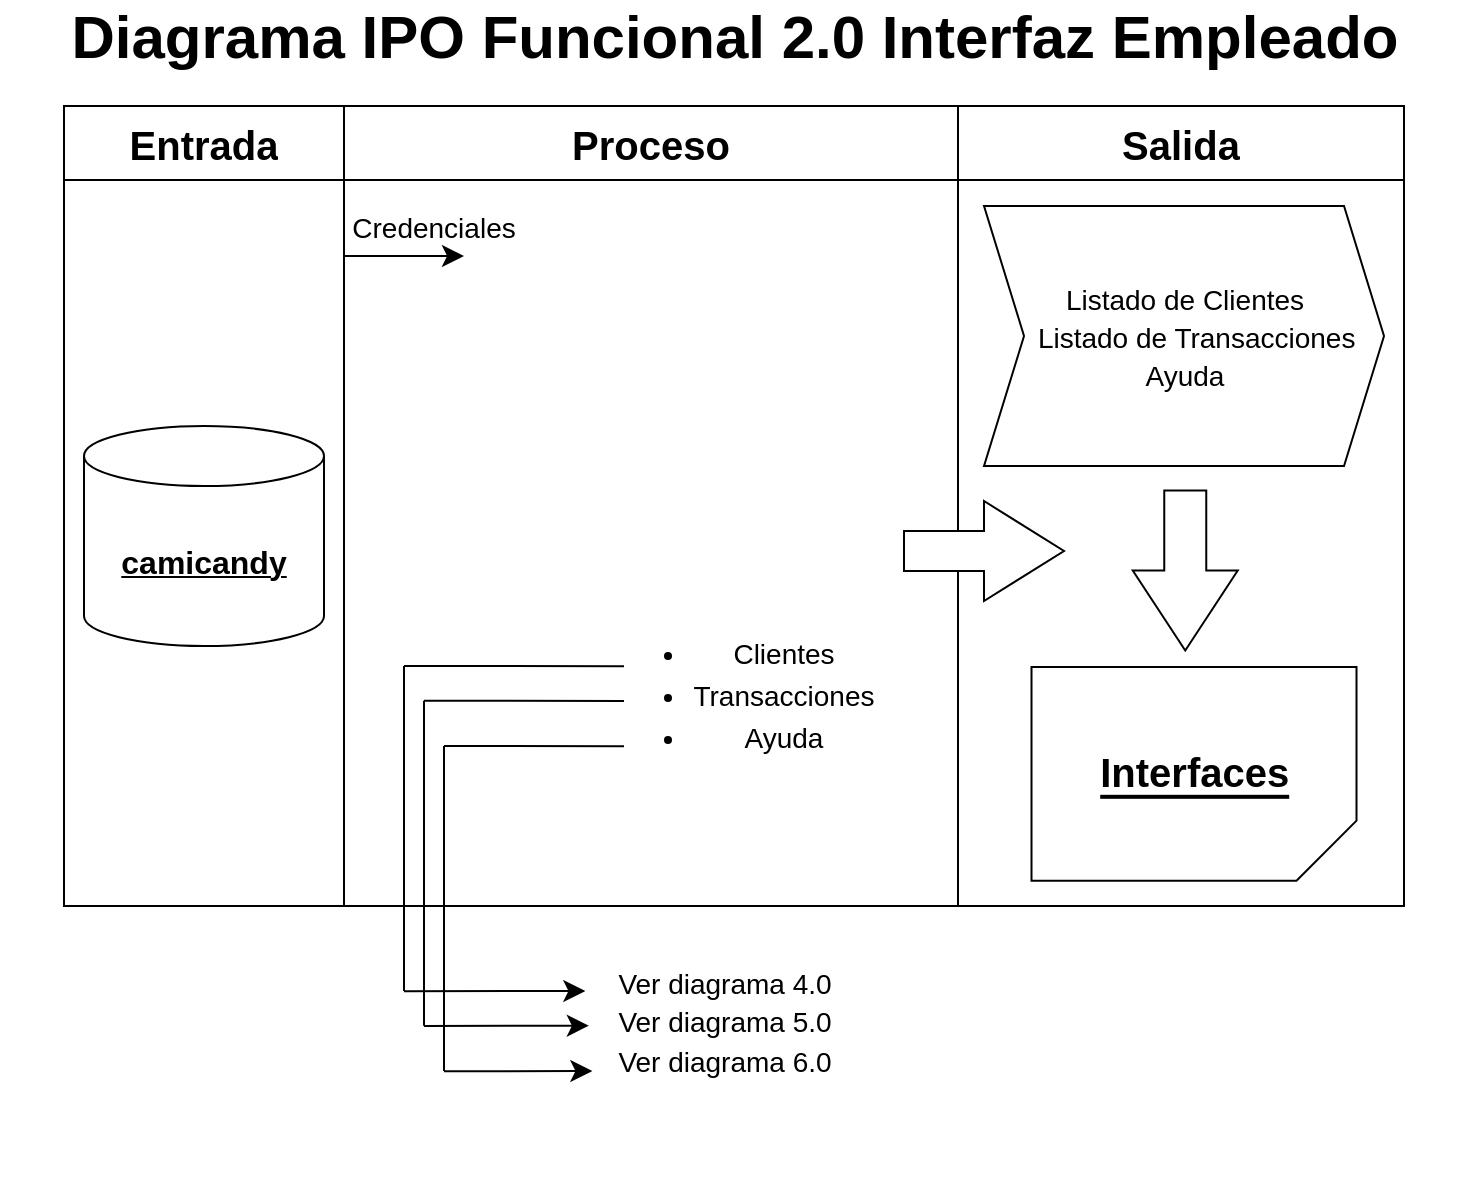 <mxfile version="24.4.0" type="device" pages="10">
  <diagram name="2.0 - Interfaz empleado" id="gI9lNFjA96TSiRvbzLLa">
    <mxGraphModel dx="1120" dy="528" grid="1" gridSize="10" guides="1" tooltips="1" connect="1" arrows="1" fold="1" page="1" pageScale="1" pageWidth="850" pageHeight="1100" math="0" shadow="0">
      <root>
        <mxCell id="HL9u6WKw02qNyfV0WVwn-0" />
        <mxCell id="HL9u6WKw02qNyfV0WVwn-1" parent="HL9u6WKw02qNyfV0WVwn-0" />
        <mxCell id="HL9u6WKw02qNyfV0WVwn-2" value="" style="shape=table;startSize=0;container=1;collapsible=0;childLayout=tableLayout;fontSize=16;movable=0;resizable=0;rotatable=0;deletable=0;editable=0;locked=1;connectable=0;" parent="HL9u6WKw02qNyfV0WVwn-1" vertex="1">
          <mxGeometry x="90" y="290" width="670" height="400" as="geometry" />
        </mxCell>
        <mxCell id="HL9u6WKw02qNyfV0WVwn-3" value="" style="shape=tableRow;horizontal=0;startSize=0;swimlaneHead=0;swimlaneBody=0;strokeColor=inherit;top=0;left=0;bottom=0;right=0;collapsible=0;dropTarget=0;fillColor=none;points=[[0,0.5],[1,0.5]];portConstraint=eastwest;fontSize=16;" parent="HL9u6WKw02qNyfV0WVwn-2" vertex="1">
          <mxGeometry width="670" height="37" as="geometry" />
        </mxCell>
        <mxCell id="HL9u6WKw02qNyfV0WVwn-4" value="Entrada" style="shape=partialRectangle;html=1;whiteSpace=wrap;connectable=0;strokeColor=inherit;overflow=hidden;fillColor=none;top=0;left=0;bottom=0;right=0;pointerEvents=1;fontSize=20;fontStyle=1" parent="HL9u6WKw02qNyfV0WVwn-3" vertex="1">
          <mxGeometry width="140" height="37" as="geometry">
            <mxRectangle width="140" height="37" as="alternateBounds" />
          </mxGeometry>
        </mxCell>
        <mxCell id="HL9u6WKw02qNyfV0WVwn-5" value="Proceso" style="shape=partialRectangle;html=1;whiteSpace=wrap;connectable=0;strokeColor=inherit;overflow=hidden;fillColor=none;top=0;left=0;bottom=0;right=0;pointerEvents=1;fontSize=20;fontStyle=1" parent="HL9u6WKw02qNyfV0WVwn-3" vertex="1">
          <mxGeometry x="140" width="307" height="37" as="geometry">
            <mxRectangle width="307" height="37" as="alternateBounds" />
          </mxGeometry>
        </mxCell>
        <mxCell id="HL9u6WKw02qNyfV0WVwn-6" value="Salida" style="shape=partialRectangle;html=1;whiteSpace=wrap;connectable=0;strokeColor=inherit;overflow=hidden;fillColor=none;top=0;left=0;bottom=0;right=0;pointerEvents=1;fontSize=20;fontStyle=1" parent="HL9u6WKw02qNyfV0WVwn-3" vertex="1">
          <mxGeometry x="447" width="223" height="37" as="geometry">
            <mxRectangle width="223" height="37" as="alternateBounds" />
          </mxGeometry>
        </mxCell>
        <mxCell id="HL9u6WKw02qNyfV0WVwn-7" value="" style="shape=tableRow;horizontal=0;startSize=0;swimlaneHead=0;swimlaneBody=0;strokeColor=inherit;top=0;left=0;bottom=0;right=0;collapsible=0;dropTarget=0;fillColor=none;points=[[0,0.5],[1,0.5]];portConstraint=eastwest;fontSize=16;" parent="HL9u6WKw02qNyfV0WVwn-2" vertex="1">
          <mxGeometry y="37" width="670" height="363" as="geometry" />
        </mxCell>
        <mxCell id="HL9u6WKw02qNyfV0WVwn-8" value="" style="shape=partialRectangle;html=1;whiteSpace=wrap;connectable=0;strokeColor=inherit;overflow=hidden;fillColor=none;top=0;left=0;bottom=0;right=0;pointerEvents=1;fontSize=16;" parent="HL9u6WKw02qNyfV0WVwn-7" vertex="1">
          <mxGeometry width="140" height="363" as="geometry">
            <mxRectangle width="140" height="363" as="alternateBounds" />
          </mxGeometry>
        </mxCell>
        <mxCell id="HL9u6WKw02qNyfV0WVwn-9" value="" style="shape=partialRectangle;html=1;whiteSpace=wrap;connectable=0;strokeColor=inherit;overflow=hidden;fillColor=none;top=0;left=0;bottom=0;right=0;pointerEvents=1;fontSize=16;" parent="HL9u6WKw02qNyfV0WVwn-7" vertex="1">
          <mxGeometry x="140" width="307" height="363" as="geometry">
            <mxRectangle width="307" height="363" as="alternateBounds" />
          </mxGeometry>
        </mxCell>
        <mxCell id="HL9u6WKw02qNyfV0WVwn-10" value="" style="shape=partialRectangle;html=1;whiteSpace=wrap;connectable=0;strokeColor=inherit;overflow=hidden;fillColor=none;top=0;left=0;bottom=0;right=0;pointerEvents=1;fontSize=16;" parent="HL9u6WKw02qNyfV0WVwn-7" vertex="1">
          <mxGeometry x="447" width="223" height="363" as="geometry">
            <mxRectangle width="223" height="363" as="alternateBounds" />
          </mxGeometry>
        </mxCell>
        <mxCell id="HL9u6WKw02qNyfV0WVwn-11" value="&lt;b&gt;&lt;u&gt;&lt;font style=&quot;font-size: 16px;&quot;&gt;camicandy&lt;/font&gt;&lt;/u&gt;&lt;/b&gt;" style="shape=cylinder3;whiteSpace=wrap;html=1;boundedLbl=1;backgroundOutline=1;size=15;" parent="HL9u6WKw02qNyfV0WVwn-1" vertex="1">
          <mxGeometry x="100" y="450" width="120" height="110" as="geometry" />
        </mxCell>
        <mxCell id="HL9u6WKw02qNyfV0WVwn-14" value="" style="html=1;shadow=0;dashed=0;align=center;verticalAlign=middle;shape=mxgraph.arrows2.arrow;dy=0.6;dx=40;notch=0;rotation=90;" parent="HL9u6WKw02qNyfV0WVwn-1" vertex="1">
          <mxGeometry x="610.63" y="496" width="80" height="52.5" as="geometry" />
        </mxCell>
        <mxCell id="HL9u6WKw02qNyfV0WVwn-15" value="" style="html=1;shadow=0;dashed=0;align=center;verticalAlign=middle;shape=mxgraph.arrows2.arrow;dy=0.6;dx=40;notch=0;rotation=0;" parent="HL9u6WKw02qNyfV0WVwn-1" vertex="1">
          <mxGeometry x="510" y="487.5" width="80" height="50" as="geometry" />
        </mxCell>
        <mxCell id="HL9u6WKw02qNyfV0WVwn-16" value="&lt;div&gt;&lt;span style=&quot;font-size: 14px;&quot;&gt;&lt;br&gt;&lt;/span&gt;&lt;/div&gt;&lt;ul style=&quot;line-height: 150%; font-size: 14px;&quot;&gt;&lt;li&gt;Clientes&lt;/li&gt;&lt;li&gt;Transacciones&lt;/li&gt;&lt;li&gt;Ayuda&lt;/li&gt;&lt;/ul&gt;" style="text;html=1;align=center;verticalAlign=middle;whiteSpace=wrap;rounded=0;fontSize=16;" parent="HL9u6WKw02qNyfV0WVwn-1" vertex="1">
          <mxGeometry x="360" y="500" width="140" height="150" as="geometry" />
        </mxCell>
        <mxCell id="HL9u6WKw02qNyfV0WVwn-17" value="&lt;font style=&quot;font-size: 14px;&quot;&gt;Ver diagrama 4.0&lt;/font&gt;&lt;div&gt;&lt;span style=&quot;font-size: 14px;&quot;&gt;Ver diagrama 5.0&lt;/span&gt;&lt;/div&gt;&lt;div&gt;&lt;span style=&quot;font-size: 14px; background-color: initial;&quot;&gt;Ver diagram&lt;/span&gt;&lt;span style=&quot;color: rgba(0, 0, 0, 0); font-family: monospace; font-size: 0px; text-align: start; text-wrap: nowrap; background-color: initial;&quot;&gt;hModel%3E%3Croot%3E%3CmxCell%20id%3D%220%22%2F%3E%3CmxCell%20id%3D%221%22%20parent%3D%220%22%2F%3E%3CmxCell%20id%3D%222%22%20value%3D%22%22%20style%3D%22endArrow%3Dnone%3Bhtml%3D1%3Brounded%3D0%3BfontSize%3D12%3BstartSize%3D8%3BendSize%3D8%3Bcurved%3D1%3BexitX%3D0.224%3BexitY%3D0.311%3BexitDx%3D0%3BexitDy%3D0%3BexitPerimeter%3D0%3B%22%20edge%3D%221%22%20parent%3D%221%22%3E%3CmxGeometry%20width%3D%2250%22%20height%3D%2250%22%20relative%3D%221%22%20as%3D%22geometry%22%3E%3CmxPoint%20x%3D%22240%22%20y%3D%22440%22%20as%3D%22sourcePoint%22%2F%3E%3CmxPoint%20x%3D%22324.996%22%20y%3D%22440%22%20as%3D%22targetPoint%22%2F%3E%3C%2FmxGeometry%3E%3C%2FmxCell%3E%3C%2Froot%3E%3C%2FmxGraphModel%3E&lt;/span&gt;&lt;span style=&quot;background-color: initial; font-size: 14px;&quot;&gt;a 6.0&lt;/span&gt;&lt;/div&gt;&lt;div&gt;&lt;font style=&quot;font-size: 14px;&quot;&gt;&lt;br&gt;&lt;/font&gt;&lt;/div&gt;" style="text;html=1;align=center;verticalAlign=middle;whiteSpace=wrap;rounded=0;fontSize=16;" parent="HL9u6WKw02qNyfV0WVwn-1" vertex="1">
          <mxGeometry x="353" y="686" width="135" height="142.5" as="geometry" />
        </mxCell>
        <mxCell id="HL9u6WKw02qNyfV0WVwn-18" value="" style="group" parent="HL9u6WKw02qNyfV0WVwn-1" vertex="1" connectable="0">
          <mxGeometry x="260" y="570" width="110" height="162.65" as="geometry" />
        </mxCell>
        <mxCell id="HL9u6WKw02qNyfV0WVwn-19" value="" style="endArrow=none;html=1;rounded=0;fontSize=12;startSize=8;endSize=8;curved=1;exitX=0.224;exitY=0.311;exitDx=0;exitDy=0;exitPerimeter=0;editable=0;" parent="HL9u6WKw02qNyfV0WVwn-18" edge="1">
          <mxGeometry width="50" height="50" relative="1" as="geometry">
            <mxPoint y="0.003" as="sourcePoint" />
            <mxPoint x="110" y="0.112" as="targetPoint" />
            <Array as="points">
              <mxPoint x="64.666" y="0.112" />
            </Array>
          </mxGeometry>
        </mxCell>
        <mxCell id="HL9u6WKw02qNyfV0WVwn-20" value="" style="endArrow=none;html=1;rounded=0;fontSize=12;startSize=8;endSize=8;curved=1;editable=1;movable=1;resizable=1;rotatable=1;deletable=1;locked=0;connectable=1;" parent="HL9u6WKw02qNyfV0WVwn-18" edge="1">
          <mxGeometry width="50" height="50" relative="1" as="geometry">
            <mxPoint x="7.364e-14" y="162.498" as="sourcePoint" />
            <mxPoint x="7.364e-14" as="targetPoint" />
          </mxGeometry>
        </mxCell>
        <mxCell id="HL9u6WKw02qNyfV0WVwn-21" value="" style="endArrow=classic;html=1;rounded=0;fontSize=12;startSize=8;endSize=8;curved=1;editable=1;movable=1;resizable=1;rotatable=1;deletable=1;locked=0;connectable=1;strokeColor=default;" parent="HL9u6WKw02qNyfV0WVwn-18" edge="1">
          <mxGeometry width="50" height="50" relative="1" as="geometry">
            <mxPoint x="7.364e-14" y="162.65" as="sourcePoint" />
            <mxPoint x="90.678" y="162.498" as="targetPoint" />
          </mxGeometry>
        </mxCell>
        <mxCell id="HL9u6WKw02qNyfV0WVwn-22" value="" style="group" parent="HL9u6WKw02qNyfV0WVwn-1" vertex="1" connectable="0">
          <mxGeometry x="270" y="587.35" width="100" height="162.65" as="geometry" />
        </mxCell>
        <mxCell id="HL9u6WKw02qNyfV0WVwn-23" value="" style="endArrow=none;html=1;rounded=0;fontSize=12;startSize=8;endSize=8;curved=1;exitX=0.224;exitY=0.311;exitDx=0;exitDy=0;exitPerimeter=0;editable=0;" parent="HL9u6WKw02qNyfV0WVwn-22" edge="1">
          <mxGeometry width="50" height="50" relative="1" as="geometry">
            <mxPoint y="0.003" as="sourcePoint" />
            <mxPoint x="100" y="0.112" as="targetPoint" />
            <Array as="points">
              <mxPoint x="58.788" y="0.112" />
            </Array>
          </mxGeometry>
        </mxCell>
        <mxCell id="HL9u6WKw02qNyfV0WVwn-24" value="" style="endArrow=none;html=1;rounded=0;fontSize=12;startSize=8;endSize=8;curved=1;editable=1;movable=1;resizable=1;rotatable=1;deletable=1;locked=0;connectable=1;" parent="HL9u6WKw02qNyfV0WVwn-22" edge="1">
          <mxGeometry width="50" height="50" relative="1" as="geometry">
            <mxPoint x="6.694e-14" y="162.498" as="sourcePoint" />
            <mxPoint x="6.694e-14" as="targetPoint" />
          </mxGeometry>
        </mxCell>
        <mxCell id="HL9u6WKw02qNyfV0WVwn-25" value="" style="endArrow=classic;html=1;rounded=0;fontSize=12;startSize=8;endSize=8;curved=1;editable=1;movable=1;resizable=1;rotatable=1;deletable=1;locked=0;connectable=1;strokeColor=default;" parent="HL9u6WKw02qNyfV0WVwn-22" edge="1">
          <mxGeometry width="50" height="50" relative="1" as="geometry">
            <mxPoint x="6.694e-14" y="162.65" as="sourcePoint" />
            <mxPoint x="82.435" y="162.498" as="targetPoint" />
          </mxGeometry>
        </mxCell>
        <mxCell id="HL9u6WKw02qNyfV0WVwn-26" value="" style="group" parent="HL9u6WKw02qNyfV0WVwn-1" vertex="1" connectable="0">
          <mxGeometry x="280" y="610" width="90" height="162.65" as="geometry" />
        </mxCell>
        <mxCell id="HL9u6WKw02qNyfV0WVwn-27" value="" style="endArrow=none;html=1;rounded=0;fontSize=12;startSize=8;endSize=8;curved=1;exitX=0.224;exitY=0.311;exitDx=0;exitDy=0;exitPerimeter=0;editable=0;" parent="HL9u6WKw02qNyfV0WVwn-26" edge="1">
          <mxGeometry width="50" height="50" relative="1" as="geometry">
            <mxPoint y="0.003" as="sourcePoint" />
            <mxPoint x="90" y="0.112" as="targetPoint" />
            <Array as="points">
              <mxPoint x="52.909" y="0.112" />
            </Array>
          </mxGeometry>
        </mxCell>
        <mxCell id="HL9u6WKw02qNyfV0WVwn-28" value="" style="endArrow=none;html=1;rounded=0;fontSize=12;startSize=8;endSize=8;curved=1;editable=1;movable=1;resizable=1;rotatable=1;deletable=1;locked=0;connectable=1;" parent="HL9u6WKw02qNyfV0WVwn-26" edge="1">
          <mxGeometry width="50" height="50" relative="1" as="geometry">
            <mxPoint x="6.025e-14" y="162.498" as="sourcePoint" />
            <mxPoint x="6.025e-14" as="targetPoint" />
          </mxGeometry>
        </mxCell>
        <mxCell id="HL9u6WKw02qNyfV0WVwn-29" value="" style="endArrow=classic;html=1;rounded=0;fontSize=12;startSize=8;endSize=8;curved=1;editable=1;movable=1;resizable=1;rotatable=1;deletable=1;locked=0;connectable=1;strokeColor=default;" parent="HL9u6WKw02qNyfV0WVwn-26" edge="1">
          <mxGeometry width="50" height="50" relative="1" as="geometry">
            <mxPoint x="6.025e-14" y="162.65" as="sourcePoint" />
            <mxPoint x="74.191" y="162.498" as="targetPoint" />
          </mxGeometry>
        </mxCell>
        <mxCell id="HL9u6WKw02qNyfV0WVwn-47" value="&lt;span style=&quot;font-size: 20px;&quot;&gt;&lt;b&gt;&lt;u&gt;Interfaces&lt;/u&gt;&lt;/b&gt;&lt;/span&gt;" style="shape=card;whiteSpace=wrap;html=1;rotation=-90;shadow=0;rounded=0;flipV=1;textDirection=vertical-rl;" parent="HL9u6WKw02qNyfV0WVwn-1" vertex="1">
          <mxGeometry x="601.57" y="542.65" width="106.87" height="162.5" as="geometry" />
        </mxCell>
        <mxCell id="HL9u6WKw02qNyfV0WVwn-49" value="&lt;font style=&quot;font-size: 30px;&quot;&gt;Diagrama IPO Funcional 2.0 Interfaz Empleado&lt;/font&gt;" style="text;html=1;align=center;verticalAlign=middle;whiteSpace=wrap;rounded=0;fontSize=16;fontStyle=1" parent="HL9u6WKw02qNyfV0WVwn-1" vertex="1">
          <mxGeometry x="58" y="240" width="735" height="30" as="geometry" />
        </mxCell>
        <mxCell id="Vq7Y_ADfMqDEJafvQgP_-0" value="" style="shape=step;perimeter=stepPerimeter;whiteSpace=wrap;html=1;fixedSize=1;" parent="HL9u6WKw02qNyfV0WVwn-1" vertex="1">
          <mxGeometry x="550.01" y="340" width="200" height="130" as="geometry" />
        </mxCell>
        <mxCell id="Vq7Y_ADfMqDEJafvQgP_-1" value="&lt;span style=&quot;font-size: 14px; background-color: initial;&quot;&gt;Listado de Clientes&lt;/span&gt;&lt;div&gt;&lt;span style=&quot;font-size: 14px;&quot;&gt;&amp;nbsp; &amp;nbsp;Listado de Transacciones&lt;/span&gt;&lt;/div&gt;&lt;div&gt;&lt;span style=&quot;font-size: 14px;&quot;&gt;Ayuda&lt;/span&gt;&lt;/div&gt;" style="text;html=1;align=center;verticalAlign=middle;whiteSpace=wrap;rounded=0;fontSize=16;" parent="HL9u6WKw02qNyfV0WVwn-1" vertex="1">
          <mxGeometry x="550.63" y="365" width="198.75" height="80" as="geometry" />
        </mxCell>
        <mxCell id="kRuw2Y2lJefc3SW-N8oU-0" value="&lt;span style=&quot;font-size: 14px;&quot;&gt;Credenciales&lt;/span&gt;" style="text;html=1;align=center;verticalAlign=middle;whiteSpace=wrap;rounded=0;fontSize=16;" parent="HL9u6WKw02qNyfV0WVwn-1" vertex="1">
          <mxGeometry x="230" y="340" width="90" height="20" as="geometry" />
        </mxCell>
        <mxCell id="kRuw2Y2lJefc3SW-N8oU-1" value="" style="endArrow=classic;html=1;rounded=0;fontSize=12;startSize=8;endSize=8;curved=1;" parent="HL9u6WKw02qNyfV0WVwn-1" edge="1">
          <mxGeometry width="50" height="50" relative="1" as="geometry">
            <mxPoint x="230" y="365" as="sourcePoint" />
            <mxPoint x="290" y="365" as="targetPoint" />
          </mxGeometry>
        </mxCell>
      </root>
    </mxGraphModel>
  </diagram>
  <diagram name="3.0 - Interfaz administrador" id="ttqNd0oRwgDbnTLDfRJk">
    <mxGraphModel dx="1120" dy="528" grid="1" gridSize="10" guides="1" tooltips="1" connect="1" arrows="1" fold="1" page="1" pageScale="1" pageWidth="850" pageHeight="1100" math="0" shadow="0">
      <root>
        <mxCell id="0" />
        <mxCell id="1" parent="0" />
        <mxCell id="MfOsKKgNsKtFBEqAyZmr-18" value="" style="shape=table;startSize=0;container=1;collapsible=0;childLayout=tableLayout;fontSize=16;movable=0;resizable=0;rotatable=0;deletable=0;editable=0;locked=1;connectable=0;" parent="1" vertex="1">
          <mxGeometry x="90" y="290" width="670" height="400" as="geometry" />
        </mxCell>
        <mxCell id="MfOsKKgNsKtFBEqAyZmr-19" value="" style="shape=tableRow;horizontal=0;startSize=0;swimlaneHead=0;swimlaneBody=0;strokeColor=inherit;top=0;left=0;bottom=0;right=0;collapsible=0;dropTarget=0;fillColor=none;points=[[0,0.5],[1,0.5]];portConstraint=eastwest;fontSize=16;" parent="MfOsKKgNsKtFBEqAyZmr-18" vertex="1">
          <mxGeometry width="670" height="37" as="geometry" />
        </mxCell>
        <mxCell id="MfOsKKgNsKtFBEqAyZmr-20" value="Entrada" style="shape=partialRectangle;html=1;whiteSpace=wrap;connectable=0;strokeColor=inherit;overflow=hidden;fillColor=none;top=0;left=0;bottom=0;right=0;pointerEvents=1;fontSize=20;fontStyle=1" parent="MfOsKKgNsKtFBEqAyZmr-19" vertex="1">
          <mxGeometry width="140" height="37" as="geometry">
            <mxRectangle width="140" height="37" as="alternateBounds" />
          </mxGeometry>
        </mxCell>
        <mxCell id="MfOsKKgNsKtFBEqAyZmr-21" value="Proceso" style="shape=partialRectangle;html=1;whiteSpace=wrap;connectable=0;strokeColor=inherit;overflow=hidden;fillColor=none;top=0;left=0;bottom=0;right=0;pointerEvents=1;fontSize=20;fontStyle=1" parent="MfOsKKgNsKtFBEqAyZmr-19" vertex="1">
          <mxGeometry x="140" width="307" height="37" as="geometry">
            <mxRectangle width="307" height="37" as="alternateBounds" />
          </mxGeometry>
        </mxCell>
        <mxCell id="MfOsKKgNsKtFBEqAyZmr-22" value="Salida" style="shape=partialRectangle;html=1;whiteSpace=wrap;connectable=0;strokeColor=inherit;overflow=hidden;fillColor=none;top=0;left=0;bottom=0;right=0;pointerEvents=1;fontSize=20;fontStyle=1" parent="MfOsKKgNsKtFBEqAyZmr-19" vertex="1">
          <mxGeometry x="447" width="223" height="37" as="geometry">
            <mxRectangle width="223" height="37" as="alternateBounds" />
          </mxGeometry>
        </mxCell>
        <mxCell id="MfOsKKgNsKtFBEqAyZmr-23" value="" style="shape=tableRow;horizontal=0;startSize=0;swimlaneHead=0;swimlaneBody=0;strokeColor=inherit;top=0;left=0;bottom=0;right=0;collapsible=0;dropTarget=0;fillColor=none;points=[[0,0.5],[1,0.5]];portConstraint=eastwest;fontSize=16;" parent="MfOsKKgNsKtFBEqAyZmr-18" vertex="1">
          <mxGeometry y="37" width="670" height="363" as="geometry" />
        </mxCell>
        <mxCell id="MfOsKKgNsKtFBEqAyZmr-24" value="" style="shape=partialRectangle;html=1;whiteSpace=wrap;connectable=0;strokeColor=inherit;overflow=hidden;fillColor=none;top=0;left=0;bottom=0;right=0;pointerEvents=1;fontSize=16;" parent="MfOsKKgNsKtFBEqAyZmr-23" vertex="1">
          <mxGeometry width="140" height="363" as="geometry">
            <mxRectangle width="140" height="363" as="alternateBounds" />
          </mxGeometry>
        </mxCell>
        <mxCell id="MfOsKKgNsKtFBEqAyZmr-25" value="" style="shape=partialRectangle;html=1;whiteSpace=wrap;connectable=0;strokeColor=inherit;overflow=hidden;fillColor=none;top=0;left=0;bottom=0;right=0;pointerEvents=1;fontSize=16;" parent="MfOsKKgNsKtFBEqAyZmr-23" vertex="1">
          <mxGeometry x="140" width="307" height="363" as="geometry">
            <mxRectangle width="307" height="363" as="alternateBounds" />
          </mxGeometry>
        </mxCell>
        <mxCell id="MfOsKKgNsKtFBEqAyZmr-26" value="" style="shape=partialRectangle;html=1;whiteSpace=wrap;connectable=0;strokeColor=inherit;overflow=hidden;fillColor=none;top=0;left=0;bottom=0;right=0;pointerEvents=1;fontSize=16;" parent="MfOsKKgNsKtFBEqAyZmr-23" vertex="1">
          <mxGeometry x="447" width="223" height="363" as="geometry">
            <mxRectangle width="223" height="363" as="alternateBounds" />
          </mxGeometry>
        </mxCell>
        <mxCell id="KWBp8Ff-leWhCxw3goAb-1" value="&lt;b&gt;&lt;u&gt;&lt;font style=&quot;font-size: 16px;&quot;&gt;camicandy&lt;/font&gt;&lt;/u&gt;&lt;/b&gt;" style="shape=cylinder3;whiteSpace=wrap;html=1;boundedLbl=1;backgroundOutline=1;size=15;" parent="1" vertex="1">
          <mxGeometry x="100" y="450" width="120" height="110" as="geometry" />
        </mxCell>
        <mxCell id="KWBp8Ff-leWhCxw3goAb-8" value="" style="html=1;shadow=0;dashed=0;align=center;verticalAlign=middle;shape=mxgraph.arrows2.arrow;dy=0.6;dx=40;notch=0;rotation=90;" parent="1" vertex="1">
          <mxGeometry x="620.94" y="508" width="59.37" height="42.5" as="geometry" />
        </mxCell>
        <mxCell id="KWBp8Ff-leWhCxw3goAb-9" value="" style="html=1;shadow=0;dashed=0;align=center;verticalAlign=middle;shape=mxgraph.arrows2.arrow;dy=0.6;dx=40;notch=0;rotation=0;" parent="1" vertex="1">
          <mxGeometry x="510" y="504.25" width="80" height="50" as="geometry" />
        </mxCell>
        <mxCell id="KWBp8Ff-leWhCxw3goAb-14" value="&lt;ul style=&quot;line-height: 150%; font-size: 14px;&quot;&gt;&lt;li&gt;Productos&lt;/li&gt;&lt;li&gt;Clientes&lt;/li&gt;&lt;li&gt;Proveedores&lt;/li&gt;&lt;li&gt;Transacciones&lt;/li&gt;&lt;li&gt;Herramientas&lt;/li&gt;&lt;li&gt;Ayuda&lt;/li&gt;&lt;li&gt;Reportes&lt;/li&gt;&lt;/ul&gt;" style="text;html=1;align=center;verticalAlign=middle;whiteSpace=wrap;rounded=0;fontSize=16;" parent="1" vertex="1">
          <mxGeometry x="347" y="524" width="140" height="150" as="geometry" />
        </mxCell>
        <mxCell id="KWBp8Ff-leWhCxw3goAb-29" value="&lt;font style=&quot;font-size: 14px;&quot;&gt;Ver diagrama 7.0&lt;/font&gt;&lt;div&gt;&lt;span style=&quot;font-size: 14px;&quot;&gt;Ver diagrama 4.0&lt;/span&gt;&lt;/div&gt;&lt;div&gt;&lt;span style=&quot;font-size: 14px; background-color: initial;&quot;&gt;Ver diagram&lt;/span&gt;&lt;span style=&quot;color: rgba(0, 0, 0, 0); font-family: monospace; font-size: 0px; text-align: start; text-wrap: nowrap; background-color: initial;&quot;&gt;hModel%3E%3Croot%3E%3CmxCell%20id%3D%220%22%2F%3E%3CmxCell%20id%3D%221%22%20parent%3D%220%22%2F%3E%3CmxCell%20id%3D%222%22%20value%3D%22%22%20style%3D%22endArrow%3Dnone%3Bhtml%3D1%3Brounded%3D0%3BfontSize%3D12%3BstartSize%3D8%3BendSize%3D8%3Bcurved%3D1%3BexitX%3D0.224%3BexitY%3D0.311%3BexitDx%3D0%3BexitDy%3D0%3BexitPerimeter%3D0%3B%22%20edge%3D%221%22%20parent%3D%221%22%3E%3CmxGeometry%20width%3D%2250%22%20height%3D%2250%22%20relative%3D%221%22%20as%3D%22geometry%22%3E%3CmxPoint%20x%3D%22240%22%20y%3D%22440%22%20as%3D%22sourcePoint%22%2F%3E%3CmxPoint%20x%3D%22324.996%22%20y%3D%22440%22%20as%3D%22targetPoint%22%2F%3E%3C%2FmxGeometry%3E%3C%2FmxCell%3E%3C%2Froot%3E%3C%2FmxGraphModel%3E&lt;/span&gt;&lt;span style=&quot;background-color: initial; font-size: 14px;&quot;&gt;a 9.0&lt;/span&gt;&lt;/div&gt;&lt;div&gt;&lt;span style=&quot;font-size: 14px;&quot;&gt;Ver diagrama 10.0&amp;nbsp;&lt;/span&gt;&lt;br&gt;&lt;/div&gt;&lt;div&gt;&lt;span style=&quot;font-size: 14px;&quot;&gt;Ver diagrama 11.0&lt;/span&gt;&lt;br&gt;&lt;/div&gt;&lt;div&gt;&lt;span style=&quot;font-size: 14px;&quot;&gt;Ver diagrama 6.0&lt;/span&gt;&lt;br&gt;&lt;/div&gt;&lt;div&gt;&lt;span style=&quot;font-size: 14px;&quot;&gt;Ver diagrama 13.0&lt;/span&gt;&lt;span style=&quot;font-size: 14px;&quot;&gt;&lt;br&gt;&lt;/span&gt;&lt;/div&gt;&lt;div&gt;&lt;font style=&quot;font-size: 14px;&quot;&gt;&lt;br&gt;&lt;/font&gt;&lt;/div&gt;" style="text;html=1;align=center;verticalAlign=middle;whiteSpace=wrap;rounded=0;fontSize=16;" parent="1" vertex="1">
          <mxGeometry x="352" y="696.5" width="135" height="142.5" as="geometry" />
        </mxCell>
        <mxCell id="KWBp8Ff-leWhCxw3goAb-42" value="" style="group" parent="1" vertex="1" connectable="0">
          <mxGeometry x="252" y="539" width="110" height="162.65" as="geometry" />
        </mxCell>
        <mxCell id="KWBp8Ff-leWhCxw3goAb-15" value="" style="endArrow=none;html=1;rounded=0;fontSize=12;startSize=8;endSize=8;curved=1;exitX=0.224;exitY=0.311;exitDx=0;exitDy=0;exitPerimeter=0;editable=0;" parent="KWBp8Ff-leWhCxw3goAb-42" edge="1">
          <mxGeometry width="50" height="50" relative="1" as="geometry">
            <mxPoint y="0.003" as="sourcePoint" />
            <mxPoint x="110" y="0.112" as="targetPoint" />
            <Array as="points">
              <mxPoint x="64.666" y="0.112" />
            </Array>
          </mxGeometry>
        </mxCell>
        <mxCell id="KWBp8Ff-leWhCxw3goAb-16" value="" style="endArrow=none;html=1;rounded=0;fontSize=12;startSize=8;endSize=8;curved=1;editable=1;movable=1;resizable=1;rotatable=1;deletable=1;locked=0;connectable=1;" parent="KWBp8Ff-leWhCxw3goAb-42" edge="1">
          <mxGeometry width="50" height="50" relative="1" as="geometry">
            <mxPoint x="7.364e-14" y="162.498" as="sourcePoint" />
            <mxPoint x="7.364e-14" as="targetPoint" />
          </mxGeometry>
        </mxCell>
        <mxCell id="KWBp8Ff-leWhCxw3goAb-22" value="" style="endArrow=classic;html=1;rounded=0;fontSize=12;startSize=8;endSize=8;curved=1;editable=1;movable=1;resizable=1;rotatable=1;deletable=1;locked=0;connectable=1;strokeColor=default;" parent="KWBp8Ff-leWhCxw3goAb-42" edge="1">
          <mxGeometry width="50" height="50" relative="1" as="geometry">
            <mxPoint x="7.364e-14" y="162.65" as="sourcePoint" />
            <mxPoint x="90.678" y="162.498" as="targetPoint" />
          </mxGeometry>
        </mxCell>
        <mxCell id="KWBp8Ff-leWhCxw3goAb-51" value="" style="group" parent="1" vertex="1" connectable="0">
          <mxGeometry x="262" y="556.35" width="100" height="162.65" as="geometry" />
        </mxCell>
        <mxCell id="KWBp8Ff-leWhCxw3goAb-52" value="" style="endArrow=none;html=1;rounded=0;fontSize=12;startSize=8;endSize=8;curved=1;exitX=0.224;exitY=0.311;exitDx=0;exitDy=0;exitPerimeter=0;editable=0;" parent="KWBp8Ff-leWhCxw3goAb-51" edge="1">
          <mxGeometry width="50" height="50" relative="1" as="geometry">
            <mxPoint y="0.003" as="sourcePoint" />
            <mxPoint x="100" y="0.112" as="targetPoint" />
            <Array as="points">
              <mxPoint x="58.788" y="0.112" />
            </Array>
          </mxGeometry>
        </mxCell>
        <mxCell id="KWBp8Ff-leWhCxw3goAb-53" value="" style="endArrow=none;html=1;rounded=0;fontSize=12;startSize=8;endSize=8;curved=1;editable=1;movable=1;resizable=1;rotatable=1;deletable=1;locked=0;connectable=1;" parent="KWBp8Ff-leWhCxw3goAb-51" edge="1">
          <mxGeometry width="50" height="50" relative="1" as="geometry">
            <mxPoint x="6.694e-14" y="162.498" as="sourcePoint" />
            <mxPoint x="6.694e-14" as="targetPoint" />
          </mxGeometry>
        </mxCell>
        <mxCell id="KWBp8Ff-leWhCxw3goAb-54" value="" style="endArrow=classic;html=1;rounded=0;fontSize=12;startSize=8;endSize=8;curved=1;editable=1;movable=1;resizable=1;rotatable=1;deletable=1;locked=0;connectable=1;strokeColor=default;" parent="KWBp8Ff-leWhCxw3goAb-51" edge="1">
          <mxGeometry width="50" height="50" relative="1" as="geometry">
            <mxPoint x="6.694e-14" y="162.65" as="sourcePoint" />
            <mxPoint x="82.435" y="162.498" as="targetPoint" />
          </mxGeometry>
        </mxCell>
        <mxCell id="KWBp8Ff-leWhCxw3goAb-63" value="" style="group" parent="1" vertex="1" connectable="0">
          <mxGeometry x="272" y="579" width="90" height="162.65" as="geometry" />
        </mxCell>
        <mxCell id="KWBp8Ff-leWhCxw3goAb-64" value="" style="endArrow=none;html=1;rounded=0;fontSize=12;startSize=8;endSize=8;curved=1;exitX=0.224;exitY=0.311;exitDx=0;exitDy=0;exitPerimeter=0;editable=0;" parent="KWBp8Ff-leWhCxw3goAb-63" edge="1">
          <mxGeometry width="50" height="50" relative="1" as="geometry">
            <mxPoint y="0.003" as="sourcePoint" />
            <mxPoint x="90" y="0.112" as="targetPoint" />
            <Array as="points">
              <mxPoint x="52.909" y="0.112" />
            </Array>
          </mxGeometry>
        </mxCell>
        <mxCell id="KWBp8Ff-leWhCxw3goAb-65" value="" style="endArrow=none;html=1;rounded=0;fontSize=12;startSize=8;endSize=8;curved=1;editable=1;movable=1;resizable=1;rotatable=1;deletable=1;locked=0;connectable=1;" parent="KWBp8Ff-leWhCxw3goAb-63" edge="1">
          <mxGeometry width="50" height="50" relative="1" as="geometry">
            <mxPoint x="6.025e-14" y="162.498" as="sourcePoint" />
            <mxPoint x="6.025e-14" as="targetPoint" />
          </mxGeometry>
        </mxCell>
        <mxCell id="KWBp8Ff-leWhCxw3goAb-66" value="" style="endArrow=classic;html=1;rounded=0;fontSize=12;startSize=8;endSize=8;curved=1;editable=1;movable=1;resizable=1;rotatable=1;deletable=1;locked=0;connectable=1;strokeColor=default;" parent="KWBp8Ff-leWhCxw3goAb-63" edge="1">
          <mxGeometry width="50" height="50" relative="1" as="geometry">
            <mxPoint x="6.025e-14" y="162.65" as="sourcePoint" />
            <mxPoint x="74.191" y="162.498" as="targetPoint" />
          </mxGeometry>
        </mxCell>
        <mxCell id="KWBp8Ff-leWhCxw3goAb-67" value="" style="group" parent="1" vertex="1" connectable="0">
          <mxGeometry x="282" y="599" width="80" height="160" as="geometry" />
        </mxCell>
        <mxCell id="KWBp8Ff-leWhCxw3goAb-68" value="" style="endArrow=none;html=1;rounded=0;fontSize=12;startSize=8;endSize=8;curved=1;exitX=0.224;exitY=0.311;exitDx=0;exitDy=0;exitPerimeter=0;editable=0;" parent="KWBp8Ff-leWhCxw3goAb-67" edge="1">
          <mxGeometry width="50" height="50" relative="1" as="geometry">
            <mxPoint y="0.003" as="sourcePoint" />
            <mxPoint x="80" y="0.11" as="targetPoint" />
            <Array as="points">
              <mxPoint x="47.03" y="0.11" />
            </Array>
          </mxGeometry>
        </mxCell>
        <mxCell id="KWBp8Ff-leWhCxw3goAb-69" value="" style="endArrow=none;html=1;rounded=0;fontSize=12;startSize=8;endSize=8;curved=1;editable=1;movable=1;resizable=1;rotatable=1;deletable=1;locked=0;connectable=1;" parent="KWBp8Ff-leWhCxw3goAb-67" edge="1">
          <mxGeometry width="50" height="50" relative="1" as="geometry">
            <mxPoint x="5.355e-14" y="159.85" as="sourcePoint" />
            <mxPoint x="5.355e-14" as="targetPoint" />
          </mxGeometry>
        </mxCell>
        <mxCell id="KWBp8Ff-leWhCxw3goAb-70" value="" style="endArrow=classic;html=1;rounded=0;fontSize=12;startSize=8;endSize=8;curved=1;editable=1;movable=1;resizable=1;rotatable=1;deletable=1;locked=0;connectable=1;strokeColor=default;" parent="KWBp8Ff-leWhCxw3goAb-67" edge="1">
          <mxGeometry width="50" height="50" relative="1" as="geometry">
            <mxPoint x="5.355e-14" y="160.0" as="sourcePoint" />
            <mxPoint x="65.948" y="159.85" as="targetPoint" />
          </mxGeometry>
        </mxCell>
        <mxCell id="KWBp8Ff-leWhCxw3goAb-71" value="" style="group" parent="1" vertex="1" connectable="0">
          <mxGeometry x="292" y="619" width="70" height="160" as="geometry" />
        </mxCell>
        <mxCell id="KWBp8Ff-leWhCxw3goAb-72" value="" style="endArrow=none;html=1;rounded=0;fontSize=12;startSize=8;endSize=8;curved=1;exitX=0.224;exitY=0.311;exitDx=0;exitDy=0;exitPerimeter=0;editable=0;" parent="KWBp8Ff-leWhCxw3goAb-71" edge="1">
          <mxGeometry width="50" height="50" relative="1" as="geometry">
            <mxPoint y="0.003" as="sourcePoint" />
            <mxPoint x="70" y="0.11" as="targetPoint" />
            <Array as="points">
              <mxPoint x="41.151" y="0.11" />
            </Array>
          </mxGeometry>
        </mxCell>
        <mxCell id="KWBp8Ff-leWhCxw3goAb-73" value="" style="endArrow=none;html=1;rounded=0;fontSize=12;startSize=8;endSize=8;curved=1;editable=1;movable=1;resizable=1;rotatable=1;deletable=1;locked=0;connectable=1;" parent="KWBp8Ff-leWhCxw3goAb-71" edge="1">
          <mxGeometry width="50" height="50" relative="1" as="geometry">
            <mxPoint x="4.686e-14" y="159.85" as="sourcePoint" />
            <mxPoint x="4.686e-14" as="targetPoint" />
          </mxGeometry>
        </mxCell>
        <mxCell id="KWBp8Ff-leWhCxw3goAb-74" value="" style="endArrow=classic;html=1;rounded=0;fontSize=12;startSize=8;endSize=8;curved=1;editable=1;movable=1;resizable=1;rotatable=1;deletable=1;locked=0;connectable=1;strokeColor=default;" parent="KWBp8Ff-leWhCxw3goAb-71" edge="1">
          <mxGeometry width="50" height="50" relative="1" as="geometry">
            <mxPoint x="4.686e-14" y="160.0" as="sourcePoint" />
            <mxPoint x="57.704" y="159.85" as="targetPoint" />
          </mxGeometry>
        </mxCell>
        <mxCell id="KWBp8Ff-leWhCxw3goAb-76" value="" style="group" parent="1" vertex="1" connectable="0">
          <mxGeometry x="302" y="639" width="60" height="160" as="geometry" />
        </mxCell>
        <mxCell id="KWBp8Ff-leWhCxw3goAb-77" value="" style="endArrow=none;html=1;rounded=0;fontSize=12;startSize=8;endSize=8;curved=1;exitX=0.224;exitY=0.311;exitDx=0;exitDy=0;exitPerimeter=0;editable=0;" parent="KWBp8Ff-leWhCxw3goAb-76" edge="1">
          <mxGeometry width="50" height="50" relative="1" as="geometry">
            <mxPoint y="0.003" as="sourcePoint" />
            <mxPoint x="60" y="0.11" as="targetPoint" />
            <Array as="points">
              <mxPoint x="35.273" y="0.11" />
            </Array>
          </mxGeometry>
        </mxCell>
        <mxCell id="KWBp8Ff-leWhCxw3goAb-78" value="" style="endArrow=none;html=1;rounded=0;fontSize=12;startSize=8;endSize=8;curved=1;editable=1;movable=1;resizable=1;rotatable=1;deletable=1;locked=0;connectable=1;" parent="KWBp8Ff-leWhCxw3goAb-76" edge="1">
          <mxGeometry width="50" height="50" relative="1" as="geometry">
            <mxPoint x="4.016e-14" y="159.85" as="sourcePoint" />
            <mxPoint x="4.016e-14" as="targetPoint" />
          </mxGeometry>
        </mxCell>
        <mxCell id="KWBp8Ff-leWhCxw3goAb-79" value="" style="endArrow=classic;html=1;rounded=0;fontSize=12;startSize=8;endSize=8;curved=1;editable=1;movable=1;resizable=1;rotatable=1;deletable=1;locked=0;connectable=1;strokeColor=default;" parent="KWBp8Ff-leWhCxw3goAb-76" edge="1">
          <mxGeometry width="50" height="50" relative="1" as="geometry">
            <mxPoint x="4.016e-14" y="160.0" as="sourcePoint" />
            <mxPoint x="49.461" y="159.85" as="targetPoint" />
          </mxGeometry>
        </mxCell>
        <mxCell id="KWBp8Ff-leWhCxw3goAb-80" value="" style="group" parent="1" vertex="1" connectable="0">
          <mxGeometry x="312" y="659" width="50" height="160" as="geometry" />
        </mxCell>
        <mxCell id="KWBp8Ff-leWhCxw3goAb-81" value="" style="endArrow=none;html=1;rounded=0;fontSize=12;startSize=8;endSize=8;curved=1;exitX=0.224;exitY=0.311;exitDx=0;exitDy=0;exitPerimeter=0;editable=0;" parent="KWBp8Ff-leWhCxw3goAb-80" edge="1">
          <mxGeometry width="50" height="50" relative="1" as="geometry">
            <mxPoint y="0.003" as="sourcePoint" />
            <mxPoint x="50" y="0.11" as="targetPoint" />
            <Array as="points">
              <mxPoint x="29.394" y="0.11" />
            </Array>
          </mxGeometry>
        </mxCell>
        <mxCell id="KWBp8Ff-leWhCxw3goAb-82" value="" style="endArrow=none;html=1;rounded=0;fontSize=12;startSize=8;endSize=8;curved=1;editable=1;movable=1;resizable=1;rotatable=1;deletable=1;locked=0;connectable=1;" parent="KWBp8Ff-leWhCxw3goAb-80" edge="1">
          <mxGeometry width="50" height="50" relative="1" as="geometry">
            <mxPoint x="3.347e-14" y="159.85" as="sourcePoint" />
            <mxPoint x="3.347e-14" as="targetPoint" />
          </mxGeometry>
        </mxCell>
        <mxCell id="KWBp8Ff-leWhCxw3goAb-83" value="" style="endArrow=classic;html=1;rounded=0;fontSize=12;startSize=8;endSize=8;curved=1;editable=1;movable=1;resizable=1;rotatable=1;deletable=1;locked=0;connectable=1;strokeColor=default;" parent="KWBp8Ff-leWhCxw3goAb-80" edge="1">
          <mxGeometry width="50" height="50" relative="1" as="geometry">
            <mxPoint x="3.347e-14" y="160.0" as="sourcePoint" />
            <mxPoint x="41.217" y="159.85" as="targetPoint" />
          </mxGeometry>
        </mxCell>
        <mxCell id="KWBp8Ff-leWhCxw3goAb-85" value="" style="shape=step;perimeter=stepPerimeter;whiteSpace=wrap;html=1;fixedSize=1;" parent="1" vertex="1">
          <mxGeometry x="550" y="335" width="200" height="150" as="geometry" />
        </mxCell>
        <mxCell id="KWBp8Ff-leWhCxw3goAb-87" value="&lt;span style=&quot;font-size: 20px;&quot;&gt;&lt;b&gt;&lt;u&gt;Interfaces&lt;/u&gt;&lt;/b&gt;&lt;/span&gt;" style="shape=card;whiteSpace=wrap;html=1;rotation=-90;shadow=0;rounded=0;flipV=1;textDirection=vertical-rl;" parent="1" vertex="1">
          <mxGeometry x="601.57" y="542.65" width="106.87" height="162.5" as="geometry" />
        </mxCell>
        <mxCell id="KWBp8Ff-leWhCxw3goAb-89" value="&lt;span style=&quot;font-size: 14px;&quot;&gt;Listado de Productos&lt;/span&gt;&lt;div&gt;&lt;span style=&quot;font-size: 14px;&quot;&gt;Listado de Clientes&lt;/span&gt;&lt;/div&gt;&lt;div&gt;&lt;span style=&quot;font-size: 14px;&quot;&gt;Listado de Proveedores&lt;/span&gt;&lt;/div&gt;&lt;div&gt;&lt;span style=&quot;font-size: 14px;&quot;&gt;Listado de Transacciones&lt;/span&gt;&lt;/div&gt;&lt;div&gt;&lt;span style=&quot;font-size: 14px;&quot;&gt;Herramientas&lt;/span&gt;&lt;/div&gt;&lt;div&gt;&lt;span style=&quot;font-size: 14px;&quot;&gt;Ayuda&lt;/span&gt;&lt;/div&gt;&lt;div&gt;&lt;span style=&quot;font-size: 14px;&quot;&gt;Reportes&lt;/span&gt;&lt;/div&gt;" style="text;html=1;align=center;verticalAlign=middle;whiteSpace=wrap;rounded=0;fontSize=16;" parent="1" vertex="1">
          <mxGeometry x="551.25" y="369" width="198.75" height="80" as="geometry" />
        </mxCell>
        <mxCell id="KWBp8Ff-leWhCxw3goAb-93" value="&lt;font style=&quot;font-size: 30px;&quot;&gt;Diagrama IPO Funcional 3.0 Interfaz Administrador&lt;/font&gt;" style="text;html=1;align=center;verticalAlign=middle;whiteSpace=wrap;rounded=0;fontSize=16;fontStyle=1" parent="1" vertex="1">
          <mxGeometry x="50" y="240" width="750" height="30" as="geometry" />
        </mxCell>
        <mxCell id="xiJUD9L3WQJpNlmdi2nc-1" value="&lt;span style=&quot;font-size: 14px;&quot;&gt;Credenciales&lt;/span&gt;" style="text;html=1;align=center;verticalAlign=middle;whiteSpace=wrap;rounded=0;fontSize=16;" vertex="1" parent="1">
          <mxGeometry x="230" y="340" width="90" height="20" as="geometry" />
        </mxCell>
        <mxCell id="xiJUD9L3WQJpNlmdi2nc-2" value="" style="endArrow=classic;html=1;rounded=0;fontSize=12;startSize=8;endSize=8;curved=1;" edge="1" parent="1">
          <mxGeometry width="50" height="50" relative="1" as="geometry">
            <mxPoint x="230" y="365" as="sourcePoint" />
            <mxPoint x="290" y="365" as="targetPoint" />
          </mxGeometry>
        </mxCell>
      </root>
    </mxGraphModel>
  </diagram>
  <diagram name="4.0 - Clientes" id="Bf5p8D_PbM6uui4GfsVJ">
    <mxGraphModel dx="1120" dy="528" grid="1" gridSize="10" guides="1" tooltips="1" connect="1" arrows="1" fold="1" page="1" pageScale="1" pageWidth="850" pageHeight="1100" math="0" shadow="0">
      <root>
        <mxCell id="sI1xDKinAnpDUNDU7N1I-0" />
        <mxCell id="sI1xDKinAnpDUNDU7N1I-1" parent="sI1xDKinAnpDUNDU7N1I-0" />
        <mxCell id="sI1xDKinAnpDUNDU7N1I-2" value="" style="shape=table;startSize=0;container=1;collapsible=0;childLayout=tableLayout;fontSize=16;movable=0;resizable=0;rotatable=0;deletable=0;editable=0;locked=1;connectable=0;" parent="sI1xDKinAnpDUNDU7N1I-1" vertex="1">
          <mxGeometry x="90" y="290" width="670" height="400" as="geometry" />
        </mxCell>
        <mxCell id="sI1xDKinAnpDUNDU7N1I-3" value="" style="shape=tableRow;horizontal=0;startSize=0;swimlaneHead=0;swimlaneBody=0;strokeColor=inherit;top=0;left=0;bottom=0;right=0;collapsible=0;dropTarget=0;fillColor=none;points=[[0,0.5],[1,0.5]];portConstraint=eastwest;fontSize=16;" parent="sI1xDKinAnpDUNDU7N1I-2" vertex="1">
          <mxGeometry width="670" height="37" as="geometry" />
        </mxCell>
        <mxCell id="sI1xDKinAnpDUNDU7N1I-4" value="Entrada" style="shape=partialRectangle;html=1;whiteSpace=wrap;connectable=0;strokeColor=inherit;overflow=hidden;fillColor=none;top=0;left=0;bottom=0;right=0;pointerEvents=1;fontSize=20;fontStyle=1" parent="sI1xDKinAnpDUNDU7N1I-3" vertex="1">
          <mxGeometry width="140" height="37" as="geometry">
            <mxRectangle width="140" height="37" as="alternateBounds" />
          </mxGeometry>
        </mxCell>
        <mxCell id="sI1xDKinAnpDUNDU7N1I-5" value="Proceso" style="shape=partialRectangle;html=1;whiteSpace=wrap;connectable=0;strokeColor=inherit;overflow=hidden;fillColor=none;top=0;left=0;bottom=0;right=0;pointerEvents=1;fontSize=20;fontStyle=1" parent="sI1xDKinAnpDUNDU7N1I-3" vertex="1">
          <mxGeometry x="140" width="307" height="37" as="geometry">
            <mxRectangle width="307" height="37" as="alternateBounds" />
          </mxGeometry>
        </mxCell>
        <mxCell id="sI1xDKinAnpDUNDU7N1I-6" value="Salida" style="shape=partialRectangle;html=1;whiteSpace=wrap;connectable=0;strokeColor=inherit;overflow=hidden;fillColor=none;top=0;left=0;bottom=0;right=0;pointerEvents=1;fontSize=20;fontStyle=1" parent="sI1xDKinAnpDUNDU7N1I-3" vertex="1">
          <mxGeometry x="447" width="223" height="37" as="geometry">
            <mxRectangle width="223" height="37" as="alternateBounds" />
          </mxGeometry>
        </mxCell>
        <mxCell id="sI1xDKinAnpDUNDU7N1I-7" value="" style="shape=tableRow;horizontal=0;startSize=0;swimlaneHead=0;swimlaneBody=0;strokeColor=inherit;top=0;left=0;bottom=0;right=0;collapsible=0;dropTarget=0;fillColor=none;points=[[0,0.5],[1,0.5]];portConstraint=eastwest;fontSize=16;" parent="sI1xDKinAnpDUNDU7N1I-2" vertex="1">
          <mxGeometry y="37" width="670" height="363" as="geometry" />
        </mxCell>
        <mxCell id="sI1xDKinAnpDUNDU7N1I-8" value="" style="shape=partialRectangle;html=1;whiteSpace=wrap;connectable=0;strokeColor=inherit;overflow=hidden;fillColor=none;top=0;left=0;bottom=0;right=0;pointerEvents=1;fontSize=16;" parent="sI1xDKinAnpDUNDU7N1I-7" vertex="1">
          <mxGeometry width="140" height="363" as="geometry">
            <mxRectangle width="140" height="363" as="alternateBounds" />
          </mxGeometry>
        </mxCell>
        <mxCell id="sI1xDKinAnpDUNDU7N1I-9" value="" style="shape=partialRectangle;html=1;whiteSpace=wrap;connectable=0;strokeColor=inherit;overflow=hidden;fillColor=none;top=0;left=0;bottom=0;right=0;pointerEvents=1;fontSize=16;" parent="sI1xDKinAnpDUNDU7N1I-7" vertex="1">
          <mxGeometry x="140" width="307" height="363" as="geometry">
            <mxRectangle width="307" height="363" as="alternateBounds" />
          </mxGeometry>
        </mxCell>
        <mxCell id="sI1xDKinAnpDUNDU7N1I-10" value="" style="shape=partialRectangle;html=1;whiteSpace=wrap;connectable=0;strokeColor=inherit;overflow=hidden;fillColor=none;top=0;left=0;bottom=0;right=0;pointerEvents=1;fontSize=16;" parent="sI1xDKinAnpDUNDU7N1I-7" vertex="1">
          <mxGeometry x="447" width="223" height="363" as="geometry">
            <mxRectangle width="223" height="363" as="alternateBounds" />
          </mxGeometry>
        </mxCell>
        <mxCell id="sI1xDKinAnpDUNDU7N1I-11" value="&lt;span style=&quot;font-size: 16px;&quot;&gt;&lt;b&gt;&lt;u&gt;clientes&lt;/u&gt;&lt;/b&gt;&lt;/span&gt;" style="shape=cylinder3;whiteSpace=wrap;html=1;boundedLbl=1;backgroundOutline=1;size=15;" parent="sI1xDKinAnpDUNDU7N1I-1" vertex="1">
          <mxGeometry x="100" y="450" width="120" height="110" as="geometry" />
        </mxCell>
        <mxCell id="sI1xDKinAnpDUNDU7N1I-12" value="" style="endArrow=classic;html=1;rounded=0;fontSize=12;startSize=8;endSize=8;curved=1;exitX=0.388;exitY=0.449;exitDx=0;exitDy=0;exitPerimeter=0;" parent="sI1xDKinAnpDUNDU7N1I-1" edge="1">
          <mxGeometry width="50" height="50" relative="1" as="geometry">
            <mxPoint x="230.0" y="389.997" as="sourcePoint" />
            <mxPoint x="310.04" y="390.01" as="targetPoint" />
          </mxGeometry>
        </mxCell>
        <mxCell id="sI1xDKinAnpDUNDU7N1I-13" value="Ingreso del usuario" style="text;html=1;align=center;verticalAlign=middle;whiteSpace=wrap;rounded=0;fontSize=16;" parent="sI1xDKinAnpDUNDU7N1I-1" vertex="1">
          <mxGeometry x="210" y="360" width="200" height="30" as="geometry" />
        </mxCell>
        <mxCell id="sI1xDKinAnpDUNDU7N1I-14" value="" style="html=1;shadow=0;dashed=0;align=center;verticalAlign=middle;shape=mxgraph.arrows2.arrow;dy=0.6;dx=40;notch=0;rotation=90;" parent="sI1xDKinAnpDUNDU7N1I-1" vertex="1">
          <mxGeometry x="610.63" y="496" width="80" height="52.5" as="geometry" />
        </mxCell>
        <mxCell id="sI1xDKinAnpDUNDU7N1I-15" value="" style="html=1;shadow=0;dashed=0;align=center;verticalAlign=middle;shape=mxgraph.arrows2.arrow;dy=0.6;dx=40;notch=0;rotation=0;" parent="sI1xDKinAnpDUNDU7N1I-1" vertex="1">
          <mxGeometry x="510" y="487.5" width="80" height="50" as="geometry" />
        </mxCell>
        <mxCell id="sI1xDKinAnpDUNDU7N1I-16" value="&lt;font style=&quot;font-size: 18px;&quot;&gt;Datos del cliente&lt;/font&gt;" style="shape=step;perimeter=stepPerimeter;whiteSpace=wrap;html=1;fixedSize=1;" parent="sI1xDKinAnpDUNDU7N1I-1" vertex="1">
          <mxGeometry x="550" y="340" width="200" height="130" as="geometry" />
        </mxCell>
        <mxCell id="sI1xDKinAnpDUNDU7N1I-17" value="&lt;span style=&quot;font-size: 20px;&quot;&gt;&lt;b&gt;&lt;u&gt;Reportes&lt;/u&gt;&lt;/b&gt;&lt;/span&gt;" style="shape=card;whiteSpace=wrap;html=1;rotation=-90;shadow=0;rounded=0;flipV=1;textDirection=vertical-rl;" parent="sI1xDKinAnpDUNDU7N1I-1" vertex="1">
          <mxGeometry x="601.57" y="542.65" width="106.87" height="162.5" as="geometry" />
        </mxCell>
        <mxCell id="sI1xDKinAnpDUNDU7N1I-18" value="&lt;font style=&quot;font-size: 30px;&quot;&gt;Diagrama IPO Funcional 4.0 Clientes&lt;/font&gt;" style="text;html=1;align=center;verticalAlign=middle;whiteSpace=wrap;rounded=0;fontSize=16;fontStyle=1" parent="sI1xDKinAnpDUNDU7N1I-1" vertex="1">
          <mxGeometry x="58" y="240" width="735" height="30" as="geometry" />
        </mxCell>
        <mxCell id="sI1xDKinAnpDUNDU7N1I-19" value="&lt;ul style=&quot;font-size: 20px;&quot;&gt;&lt;li&gt;&lt;span style=&quot;&quot;&gt;Agregar&lt;/span&gt;&lt;/li&gt;&lt;li&gt;&lt;span style=&quot;&quot;&gt;Consultar&lt;/span&gt;&lt;/li&gt;&lt;ul&gt;&lt;li&gt;&lt;span style=&quot;&quot;&gt;Nombre&lt;/span&gt;&lt;/li&gt;&lt;li&gt;Cédula&lt;/li&gt;&lt;/ul&gt;&lt;li&gt;&lt;span style=&quot;&quot;&gt;Modificar&lt;/span&gt;&lt;/li&gt;&lt;li&gt;&lt;span style=&quot;&quot;&gt;Eliminar&lt;/span&gt;&lt;/li&gt;&lt;/ul&gt;" style="text;html=1;align=center;verticalAlign=middle;whiteSpace=wrap;rounded=0;fontSize=16;" parent="sI1xDKinAnpDUNDU7N1I-1" vertex="1">
          <mxGeometry x="220" y="405" width="260" height="200" as="geometry" />
        </mxCell>
      </root>
    </mxGraphModel>
  </diagram>
  <diagram name="5.0 - Transacciones (empleado)" id="v70O-mlJXad-gz2d4cIi">
    <mxGraphModel dx="1120" dy="528" grid="1" gridSize="10" guides="1" tooltips="1" connect="1" arrows="1" fold="1" page="1" pageScale="1" pageWidth="850" pageHeight="1100" math="0" shadow="0">
      <root>
        <mxCell id="lG04s7_ZPw4Fn0zdNkw--0" />
        <mxCell id="lG04s7_ZPw4Fn0zdNkw--1" parent="lG04s7_ZPw4Fn0zdNkw--0" />
        <mxCell id="lG04s7_ZPw4Fn0zdNkw--2" value="" style="shape=table;startSize=0;container=1;collapsible=0;childLayout=tableLayout;fontSize=16;movable=0;resizable=0;rotatable=0;deletable=0;editable=0;locked=1;connectable=0;" parent="lG04s7_ZPw4Fn0zdNkw--1" vertex="1">
          <mxGeometry x="90" y="290" width="670" height="400" as="geometry" />
        </mxCell>
        <mxCell id="lG04s7_ZPw4Fn0zdNkw--3" value="" style="shape=tableRow;horizontal=0;startSize=0;swimlaneHead=0;swimlaneBody=0;strokeColor=inherit;top=0;left=0;bottom=0;right=0;collapsible=0;dropTarget=0;fillColor=none;points=[[0,0.5],[1,0.5]];portConstraint=eastwest;fontSize=16;" parent="lG04s7_ZPw4Fn0zdNkw--2" vertex="1">
          <mxGeometry width="670" height="37" as="geometry" />
        </mxCell>
        <mxCell id="lG04s7_ZPw4Fn0zdNkw--4" value="Entrada" style="shape=partialRectangle;html=1;whiteSpace=wrap;connectable=0;strokeColor=inherit;overflow=hidden;fillColor=none;top=0;left=0;bottom=0;right=0;pointerEvents=1;fontSize=20;fontStyle=1" parent="lG04s7_ZPw4Fn0zdNkw--3" vertex="1">
          <mxGeometry width="140" height="37" as="geometry">
            <mxRectangle width="140" height="37" as="alternateBounds" />
          </mxGeometry>
        </mxCell>
        <mxCell id="lG04s7_ZPw4Fn0zdNkw--5" value="Proceso" style="shape=partialRectangle;html=1;whiteSpace=wrap;connectable=0;strokeColor=inherit;overflow=hidden;fillColor=none;top=0;left=0;bottom=0;right=0;pointerEvents=1;fontSize=20;fontStyle=1" parent="lG04s7_ZPw4Fn0zdNkw--3" vertex="1">
          <mxGeometry x="140" width="307" height="37" as="geometry">
            <mxRectangle width="307" height="37" as="alternateBounds" />
          </mxGeometry>
        </mxCell>
        <mxCell id="lG04s7_ZPw4Fn0zdNkw--6" value="Salida" style="shape=partialRectangle;html=1;whiteSpace=wrap;connectable=0;strokeColor=inherit;overflow=hidden;fillColor=none;top=0;left=0;bottom=0;right=0;pointerEvents=1;fontSize=20;fontStyle=1" parent="lG04s7_ZPw4Fn0zdNkw--3" vertex="1">
          <mxGeometry x="447" width="223" height="37" as="geometry">
            <mxRectangle width="223" height="37" as="alternateBounds" />
          </mxGeometry>
        </mxCell>
        <mxCell id="lG04s7_ZPw4Fn0zdNkw--7" value="" style="shape=tableRow;horizontal=0;startSize=0;swimlaneHead=0;swimlaneBody=0;strokeColor=inherit;top=0;left=0;bottom=0;right=0;collapsible=0;dropTarget=0;fillColor=none;points=[[0,0.5],[1,0.5]];portConstraint=eastwest;fontSize=16;" parent="lG04s7_ZPw4Fn0zdNkw--2" vertex="1">
          <mxGeometry y="37" width="670" height="363" as="geometry" />
        </mxCell>
        <mxCell id="lG04s7_ZPw4Fn0zdNkw--8" value="" style="shape=partialRectangle;html=1;whiteSpace=wrap;connectable=0;strokeColor=inherit;overflow=hidden;fillColor=none;top=0;left=0;bottom=0;right=0;pointerEvents=1;fontSize=16;" parent="lG04s7_ZPw4Fn0zdNkw--7" vertex="1">
          <mxGeometry width="140" height="363" as="geometry">
            <mxRectangle width="140" height="363" as="alternateBounds" />
          </mxGeometry>
        </mxCell>
        <mxCell id="lG04s7_ZPw4Fn0zdNkw--9" value="" style="shape=partialRectangle;html=1;whiteSpace=wrap;connectable=0;strokeColor=inherit;overflow=hidden;fillColor=none;top=0;left=0;bottom=0;right=0;pointerEvents=1;fontSize=16;" parent="lG04s7_ZPw4Fn0zdNkw--7" vertex="1">
          <mxGeometry x="140" width="307" height="363" as="geometry">
            <mxRectangle width="307" height="363" as="alternateBounds" />
          </mxGeometry>
        </mxCell>
        <mxCell id="lG04s7_ZPw4Fn0zdNkw--10" value="" style="shape=partialRectangle;html=1;whiteSpace=wrap;connectable=0;strokeColor=inherit;overflow=hidden;fillColor=none;top=0;left=0;bottom=0;right=0;pointerEvents=1;fontSize=16;" parent="lG04s7_ZPw4Fn0zdNkw--7" vertex="1">
          <mxGeometry x="447" width="223" height="363" as="geometry">
            <mxRectangle width="223" height="363" as="alternateBounds" />
          </mxGeometry>
        </mxCell>
        <mxCell id="lG04s7_ZPw4Fn0zdNkw--11" value="&lt;b&gt;&lt;u&gt;&lt;font style=&quot;font-size: 16px;&quot;&gt;transacciones&lt;/font&gt;&lt;/u&gt;&lt;/b&gt;" style="shape=cylinder3;whiteSpace=wrap;html=1;boundedLbl=1;backgroundOutline=1;size=15;" parent="lG04s7_ZPw4Fn0zdNkw--1" vertex="1">
          <mxGeometry x="100" y="450" width="120" height="110" as="geometry" />
        </mxCell>
        <mxCell id="lG04s7_ZPw4Fn0zdNkw--12" value="" style="endArrow=classic;html=1;rounded=0;fontSize=12;startSize=8;endSize=8;curved=1;exitX=0.388;exitY=0.449;exitDx=0;exitDy=0;exitPerimeter=0;" parent="lG04s7_ZPw4Fn0zdNkw--1" edge="1">
          <mxGeometry width="50" height="50" relative="1" as="geometry">
            <mxPoint x="230.0" y="389.997" as="sourcePoint" />
            <mxPoint x="310.04" y="390.01" as="targetPoint" />
          </mxGeometry>
        </mxCell>
        <mxCell id="lG04s7_ZPw4Fn0zdNkw--13" value="Ingreso del empleado" style="text;html=1;align=center;verticalAlign=middle;whiteSpace=wrap;rounded=0;fontSize=16;" parent="lG04s7_ZPw4Fn0zdNkw--1" vertex="1">
          <mxGeometry x="225" y="360" width="200" height="30" as="geometry" />
        </mxCell>
        <mxCell id="lG04s7_ZPw4Fn0zdNkw--15" value="" style="html=1;shadow=0;dashed=0;align=center;verticalAlign=middle;shape=mxgraph.arrows2.arrow;dy=0.6;dx=40;notch=0;rotation=0;" parent="lG04s7_ZPw4Fn0zdNkw--1" vertex="1">
          <mxGeometry x="510" y="487.5" width="80" height="50" as="geometry" />
        </mxCell>
        <mxCell id="lG04s7_ZPw4Fn0zdNkw--16" value="&lt;font style=&quot;font-size: 18px;&quot;&gt;Datos de las transacciones&lt;/font&gt;" style="shape=step;perimeter=stepPerimeter;whiteSpace=wrap;html=1;fixedSize=1;" parent="lG04s7_ZPw4Fn0zdNkw--1" vertex="1">
          <mxGeometry x="590" y="460" width="160" height="90" as="geometry" />
        </mxCell>
        <mxCell id="lG04s7_ZPw4Fn0zdNkw--18" value="&lt;font style=&quot;font-size: 30px;&quot;&gt;Diagrama IPO Funcional 5.0 Transacciones&lt;/font&gt;" style="text;html=1;align=center;verticalAlign=middle;whiteSpace=wrap;rounded=0;fontSize=16;fontStyle=1" parent="lG04s7_ZPw4Fn0zdNkw--1" vertex="1">
          <mxGeometry x="58" y="240" width="735" height="30" as="geometry" />
        </mxCell>
        <mxCell id="lG04s7_ZPw4Fn0zdNkw--19" value="&lt;ul style=&quot;&quot;&gt;&lt;li style=&quot;font-size: 20px;&quot;&gt;&lt;span style=&quot;background-color: initial;&quot;&gt;Registrar venta&lt;/span&gt;&lt;/li&gt;&lt;/ul&gt;" style="text;html=1;align=center;verticalAlign=middle;whiteSpace=wrap;rounded=0;fontSize=16;" parent="lG04s7_ZPw4Fn0zdNkw--1" vertex="1">
          <mxGeometry x="220" y="400" width="270" height="200" as="geometry" />
        </mxCell>
      </root>
    </mxGraphModel>
  </diagram>
  <diagram name="7.0 - Productos" id="kNolNVxs4JafpQmRrNCZ">
    <mxGraphModel dx="1120" dy="528" grid="1" gridSize="10" guides="1" tooltips="1" connect="1" arrows="1" fold="1" page="1" pageScale="1" pageWidth="850" pageHeight="1100" math="0" shadow="0">
      <root>
        <mxCell id="_qr-PLaZ_OJRTFcpX98F-0" />
        <mxCell id="_qr-PLaZ_OJRTFcpX98F-1" parent="_qr-PLaZ_OJRTFcpX98F-0" />
        <mxCell id="_qr-PLaZ_OJRTFcpX98F-2" value="" style="shape=table;startSize=0;container=1;collapsible=0;childLayout=tableLayout;fontSize=16;movable=0;resizable=0;rotatable=0;deletable=0;editable=0;locked=1;connectable=0;" parent="_qr-PLaZ_OJRTFcpX98F-1" vertex="1">
          <mxGeometry x="90" y="290" width="670" height="400" as="geometry" />
        </mxCell>
        <mxCell id="_qr-PLaZ_OJRTFcpX98F-3" value="" style="shape=tableRow;horizontal=0;startSize=0;swimlaneHead=0;swimlaneBody=0;strokeColor=inherit;top=0;left=0;bottom=0;right=0;collapsible=0;dropTarget=0;fillColor=none;points=[[0,0.5],[1,0.5]];portConstraint=eastwest;fontSize=16;" parent="_qr-PLaZ_OJRTFcpX98F-2" vertex="1">
          <mxGeometry width="670" height="37" as="geometry" />
        </mxCell>
        <mxCell id="_qr-PLaZ_OJRTFcpX98F-4" value="Entrada" style="shape=partialRectangle;html=1;whiteSpace=wrap;connectable=0;strokeColor=inherit;overflow=hidden;fillColor=none;top=0;left=0;bottom=0;right=0;pointerEvents=1;fontSize=20;fontStyle=1" parent="_qr-PLaZ_OJRTFcpX98F-3" vertex="1">
          <mxGeometry width="140" height="37" as="geometry">
            <mxRectangle width="140" height="37" as="alternateBounds" />
          </mxGeometry>
        </mxCell>
        <mxCell id="_qr-PLaZ_OJRTFcpX98F-5" value="Proceso" style="shape=partialRectangle;html=1;whiteSpace=wrap;connectable=0;strokeColor=inherit;overflow=hidden;fillColor=none;top=0;left=0;bottom=0;right=0;pointerEvents=1;fontSize=20;fontStyle=1" parent="_qr-PLaZ_OJRTFcpX98F-3" vertex="1">
          <mxGeometry x="140" width="307" height="37" as="geometry">
            <mxRectangle width="307" height="37" as="alternateBounds" />
          </mxGeometry>
        </mxCell>
        <mxCell id="_qr-PLaZ_OJRTFcpX98F-6" value="Salida" style="shape=partialRectangle;html=1;whiteSpace=wrap;connectable=0;strokeColor=inherit;overflow=hidden;fillColor=none;top=0;left=0;bottom=0;right=0;pointerEvents=1;fontSize=20;fontStyle=1" parent="_qr-PLaZ_OJRTFcpX98F-3" vertex="1">
          <mxGeometry x="447" width="223" height="37" as="geometry">
            <mxRectangle width="223" height="37" as="alternateBounds" />
          </mxGeometry>
        </mxCell>
        <mxCell id="_qr-PLaZ_OJRTFcpX98F-7" value="" style="shape=tableRow;horizontal=0;startSize=0;swimlaneHead=0;swimlaneBody=0;strokeColor=inherit;top=0;left=0;bottom=0;right=0;collapsible=0;dropTarget=0;fillColor=none;points=[[0,0.5],[1,0.5]];portConstraint=eastwest;fontSize=16;" parent="_qr-PLaZ_OJRTFcpX98F-2" vertex="1">
          <mxGeometry y="37" width="670" height="363" as="geometry" />
        </mxCell>
        <mxCell id="_qr-PLaZ_OJRTFcpX98F-8" value="" style="shape=partialRectangle;html=1;whiteSpace=wrap;connectable=0;strokeColor=inherit;overflow=hidden;fillColor=none;top=0;left=0;bottom=0;right=0;pointerEvents=1;fontSize=16;" parent="_qr-PLaZ_OJRTFcpX98F-7" vertex="1">
          <mxGeometry width="140" height="363" as="geometry">
            <mxRectangle width="140" height="363" as="alternateBounds" />
          </mxGeometry>
        </mxCell>
        <mxCell id="_qr-PLaZ_OJRTFcpX98F-9" value="" style="shape=partialRectangle;html=1;whiteSpace=wrap;connectable=0;strokeColor=inherit;overflow=hidden;fillColor=none;top=0;left=0;bottom=0;right=0;pointerEvents=1;fontSize=16;" parent="_qr-PLaZ_OJRTFcpX98F-7" vertex="1">
          <mxGeometry x="140" width="307" height="363" as="geometry">
            <mxRectangle width="307" height="363" as="alternateBounds" />
          </mxGeometry>
        </mxCell>
        <mxCell id="_qr-PLaZ_OJRTFcpX98F-10" value="" style="shape=partialRectangle;html=1;whiteSpace=wrap;connectable=0;strokeColor=inherit;overflow=hidden;fillColor=none;top=0;left=0;bottom=0;right=0;pointerEvents=1;fontSize=16;" parent="_qr-PLaZ_OJRTFcpX98F-7" vertex="1">
          <mxGeometry x="447" width="223" height="363" as="geometry">
            <mxRectangle width="223" height="363" as="alternateBounds" />
          </mxGeometry>
        </mxCell>
        <mxCell id="_qr-PLaZ_OJRTFcpX98F-11" value="&lt;b&gt;&lt;u&gt;&lt;font style=&quot;font-size: 16px;&quot;&gt;productos&lt;/font&gt;&lt;/u&gt;&lt;/b&gt;" style="shape=cylinder3;whiteSpace=wrap;html=1;boundedLbl=1;backgroundOutline=1;size=15;" parent="_qr-PLaZ_OJRTFcpX98F-1" vertex="1">
          <mxGeometry x="100" y="450" width="120" height="110" as="geometry" />
        </mxCell>
        <mxCell id="_qr-PLaZ_OJRTFcpX98F-12" value="" style="endArrow=classic;html=1;rounded=0;fontSize=12;startSize=8;endSize=8;curved=1;exitX=0.388;exitY=0.449;exitDx=0;exitDy=0;exitPerimeter=0;" parent="_qr-PLaZ_OJRTFcpX98F-1" edge="1">
          <mxGeometry width="50" height="50" relative="1" as="geometry">
            <mxPoint x="230.0" y="389.997" as="sourcePoint" />
            <mxPoint x="310.04" y="390.01" as="targetPoint" />
          </mxGeometry>
        </mxCell>
        <mxCell id="_qr-PLaZ_OJRTFcpX98F-13" value="Ingreso del administrador" style="text;html=1;align=center;verticalAlign=middle;whiteSpace=wrap;rounded=0;fontSize=16;" parent="_qr-PLaZ_OJRTFcpX98F-1" vertex="1">
          <mxGeometry x="225" y="360" width="200" height="30" as="geometry" />
        </mxCell>
        <mxCell id="_qr-PLaZ_OJRTFcpX98F-14" value="" style="html=1;shadow=0;dashed=0;align=center;verticalAlign=middle;shape=mxgraph.arrows2.arrow;dy=0.6;dx=40;notch=0;rotation=90;" parent="_qr-PLaZ_OJRTFcpX98F-1" vertex="1">
          <mxGeometry x="610.63" y="496" width="80" height="52.5" as="geometry" />
        </mxCell>
        <mxCell id="_qr-PLaZ_OJRTFcpX98F-15" value="" style="html=1;shadow=0;dashed=0;align=center;verticalAlign=middle;shape=mxgraph.arrows2.arrow;dy=0.6;dx=40;notch=0;rotation=0;" parent="_qr-PLaZ_OJRTFcpX98F-1" vertex="1">
          <mxGeometry x="510" y="487.5" width="80" height="50" as="geometry" />
        </mxCell>
        <mxCell id="_qr-PLaZ_OJRTFcpX98F-46" value="&lt;font style=&quot;font-size: 18px;&quot;&gt;Datos del producto&lt;/font&gt;" style="shape=step;perimeter=stepPerimeter;whiteSpace=wrap;html=1;fixedSize=1;" parent="_qr-PLaZ_OJRTFcpX98F-1" vertex="1">
          <mxGeometry x="550" y="340" width="200" height="130" as="geometry" />
        </mxCell>
        <mxCell id="_qr-PLaZ_OJRTFcpX98F-47" value="&lt;span style=&quot;font-size: 20px;&quot;&gt;&lt;b&gt;&lt;u&gt;Reportes&lt;/u&gt;&lt;/b&gt;&lt;/span&gt;" style="shape=card;whiteSpace=wrap;html=1;rotation=-90;shadow=0;rounded=0;flipV=1;textDirection=vertical-rl;" parent="_qr-PLaZ_OJRTFcpX98F-1" vertex="1">
          <mxGeometry x="601.57" y="542.65" width="106.87" height="162.5" as="geometry" />
        </mxCell>
        <mxCell id="_qr-PLaZ_OJRTFcpX98F-49" value="&lt;font style=&quot;font-size: 30px;&quot;&gt;Diagrama IPO Funcional 7.0 Productos&lt;/font&gt;" style="text;html=1;align=center;verticalAlign=middle;whiteSpace=wrap;rounded=0;fontSize=16;fontStyle=1" parent="_qr-PLaZ_OJRTFcpX98F-1" vertex="1">
          <mxGeometry x="58" y="240" width="735" height="30" as="geometry" />
        </mxCell>
        <mxCell id="x-0ddHAnFxG4M9rfk2C9-2" value="&lt;ul style=&quot;font-size: 20px;&quot;&gt;&lt;li&gt;&lt;span style=&quot;&quot;&gt;Agregar&lt;/span&gt;&lt;/li&gt;&lt;li&gt;&lt;span style=&quot;&quot;&gt;Consultar&lt;/span&gt;&lt;/li&gt;&lt;ul&gt;&lt;li&gt;&lt;span style=&quot;&quot;&gt;Nombre&lt;/span&gt;&lt;/li&gt;&lt;li&gt;id&lt;/li&gt;&lt;/ul&gt;&lt;li&gt;&lt;span style=&quot;&quot;&gt;Modificar&lt;/span&gt;&lt;/li&gt;&lt;li&gt;&lt;span style=&quot;&quot;&gt;Eliminar&lt;/span&gt;&lt;/li&gt;&lt;/ul&gt;" style="text;html=1;align=center;verticalAlign=middle;whiteSpace=wrap;rounded=0;fontSize=16;" parent="_qr-PLaZ_OJRTFcpX98F-1" vertex="1">
          <mxGeometry x="220" y="405" width="260" height="200" as="geometry" />
        </mxCell>
      </root>
    </mxGraphModel>
  </diagram>
  <diagram name="8.0 - Clientes" id="BZmSlT3FIN3Sq6L2XVD-">
    <mxGraphModel dx="1120" dy="528" grid="1" gridSize="10" guides="1" tooltips="1" connect="1" arrows="1" fold="1" page="1" pageScale="1" pageWidth="850" pageHeight="1100" math="0" shadow="0">
      <root>
        <mxCell id="IwLBtxC177wYaz2DRgs_-0" />
        <mxCell id="IwLBtxC177wYaz2DRgs_-1" parent="IwLBtxC177wYaz2DRgs_-0" />
        <mxCell id="IwLBtxC177wYaz2DRgs_-2" value="" style="shape=table;startSize=0;container=1;collapsible=0;childLayout=tableLayout;fontSize=16;movable=0;resizable=0;rotatable=0;deletable=0;editable=0;locked=1;connectable=0;" parent="IwLBtxC177wYaz2DRgs_-1" vertex="1">
          <mxGeometry x="90" y="290" width="670" height="400" as="geometry" />
        </mxCell>
        <mxCell id="IwLBtxC177wYaz2DRgs_-3" value="" style="shape=tableRow;horizontal=0;startSize=0;swimlaneHead=0;swimlaneBody=0;strokeColor=inherit;top=0;left=0;bottom=0;right=0;collapsible=0;dropTarget=0;fillColor=none;points=[[0,0.5],[1,0.5]];portConstraint=eastwest;fontSize=16;" parent="IwLBtxC177wYaz2DRgs_-2" vertex="1">
          <mxGeometry width="670" height="37" as="geometry" />
        </mxCell>
        <mxCell id="IwLBtxC177wYaz2DRgs_-4" value="Entrada" style="shape=partialRectangle;html=1;whiteSpace=wrap;connectable=0;strokeColor=inherit;overflow=hidden;fillColor=none;top=0;left=0;bottom=0;right=0;pointerEvents=1;fontSize=20;fontStyle=1" parent="IwLBtxC177wYaz2DRgs_-3" vertex="1">
          <mxGeometry width="140" height="37" as="geometry">
            <mxRectangle width="140" height="37" as="alternateBounds" />
          </mxGeometry>
        </mxCell>
        <mxCell id="IwLBtxC177wYaz2DRgs_-5" value="Proceso" style="shape=partialRectangle;html=1;whiteSpace=wrap;connectable=0;strokeColor=inherit;overflow=hidden;fillColor=none;top=0;left=0;bottom=0;right=0;pointerEvents=1;fontSize=20;fontStyle=1" parent="IwLBtxC177wYaz2DRgs_-3" vertex="1">
          <mxGeometry x="140" width="307" height="37" as="geometry">
            <mxRectangle width="307" height="37" as="alternateBounds" />
          </mxGeometry>
        </mxCell>
        <mxCell id="IwLBtxC177wYaz2DRgs_-6" value="Salida" style="shape=partialRectangle;html=1;whiteSpace=wrap;connectable=0;strokeColor=inherit;overflow=hidden;fillColor=none;top=0;left=0;bottom=0;right=0;pointerEvents=1;fontSize=20;fontStyle=1" parent="IwLBtxC177wYaz2DRgs_-3" vertex="1">
          <mxGeometry x="447" width="223" height="37" as="geometry">
            <mxRectangle width="223" height="37" as="alternateBounds" />
          </mxGeometry>
        </mxCell>
        <mxCell id="IwLBtxC177wYaz2DRgs_-7" value="" style="shape=tableRow;horizontal=0;startSize=0;swimlaneHead=0;swimlaneBody=0;strokeColor=inherit;top=0;left=0;bottom=0;right=0;collapsible=0;dropTarget=0;fillColor=none;points=[[0,0.5],[1,0.5]];portConstraint=eastwest;fontSize=16;" parent="IwLBtxC177wYaz2DRgs_-2" vertex="1">
          <mxGeometry y="37" width="670" height="363" as="geometry" />
        </mxCell>
        <mxCell id="IwLBtxC177wYaz2DRgs_-8" value="" style="shape=partialRectangle;html=1;whiteSpace=wrap;connectable=0;strokeColor=inherit;overflow=hidden;fillColor=none;top=0;left=0;bottom=0;right=0;pointerEvents=1;fontSize=16;" parent="IwLBtxC177wYaz2DRgs_-7" vertex="1">
          <mxGeometry width="140" height="363" as="geometry">
            <mxRectangle width="140" height="363" as="alternateBounds" />
          </mxGeometry>
        </mxCell>
        <mxCell id="IwLBtxC177wYaz2DRgs_-9" value="" style="shape=partialRectangle;html=1;whiteSpace=wrap;connectable=0;strokeColor=inherit;overflow=hidden;fillColor=none;top=0;left=0;bottom=0;right=0;pointerEvents=1;fontSize=16;" parent="IwLBtxC177wYaz2DRgs_-7" vertex="1">
          <mxGeometry x="140" width="307" height="363" as="geometry">
            <mxRectangle width="307" height="363" as="alternateBounds" />
          </mxGeometry>
        </mxCell>
        <mxCell id="IwLBtxC177wYaz2DRgs_-10" value="" style="shape=partialRectangle;html=1;whiteSpace=wrap;connectable=0;strokeColor=inherit;overflow=hidden;fillColor=none;top=0;left=0;bottom=0;right=0;pointerEvents=1;fontSize=16;" parent="IwLBtxC177wYaz2DRgs_-7" vertex="1">
          <mxGeometry x="447" width="223" height="363" as="geometry">
            <mxRectangle width="223" height="363" as="alternateBounds" />
          </mxGeometry>
        </mxCell>
        <mxCell id="IwLBtxC177wYaz2DRgs_-11" value="&lt;span style=&quot;font-size: 16px;&quot;&gt;&lt;b&gt;&lt;u&gt;clientes&lt;/u&gt;&lt;/b&gt;&lt;/span&gt;" style="shape=cylinder3;whiteSpace=wrap;html=1;boundedLbl=1;backgroundOutline=1;size=15;" parent="IwLBtxC177wYaz2DRgs_-1" vertex="1">
          <mxGeometry x="100" y="450" width="120" height="110" as="geometry" />
        </mxCell>
        <mxCell id="IwLBtxC177wYaz2DRgs_-12" value="" style="endArrow=classic;html=1;rounded=0;fontSize=12;startSize=8;endSize=8;curved=1;exitX=0.388;exitY=0.449;exitDx=0;exitDy=0;exitPerimeter=0;" parent="IwLBtxC177wYaz2DRgs_-1" edge="1">
          <mxGeometry width="50" height="50" relative="1" as="geometry">
            <mxPoint x="230.0" y="389.997" as="sourcePoint" />
            <mxPoint x="310.04" y="390.01" as="targetPoint" />
          </mxGeometry>
        </mxCell>
        <mxCell id="IwLBtxC177wYaz2DRgs_-13" value="Ingreso del usuario" style="text;html=1;align=center;verticalAlign=middle;whiteSpace=wrap;rounded=0;fontSize=16;" parent="IwLBtxC177wYaz2DRgs_-1" vertex="1">
          <mxGeometry x="210" y="360" width="200" height="30" as="geometry" />
        </mxCell>
        <mxCell id="IwLBtxC177wYaz2DRgs_-14" value="" style="html=1;shadow=0;dashed=0;align=center;verticalAlign=middle;shape=mxgraph.arrows2.arrow;dy=0.6;dx=40;notch=0;rotation=90;" parent="IwLBtxC177wYaz2DRgs_-1" vertex="1">
          <mxGeometry x="610.63" y="496" width="80" height="52.5" as="geometry" />
        </mxCell>
        <mxCell id="IwLBtxC177wYaz2DRgs_-15" value="" style="html=1;shadow=0;dashed=0;align=center;verticalAlign=middle;shape=mxgraph.arrows2.arrow;dy=0.6;dx=40;notch=0;rotation=0;" parent="IwLBtxC177wYaz2DRgs_-1" vertex="1">
          <mxGeometry x="510" y="487.5" width="80" height="50" as="geometry" />
        </mxCell>
        <mxCell id="IwLBtxC177wYaz2DRgs_-16" value="&lt;font style=&quot;font-size: 18px;&quot;&gt;Datos del cliente&lt;/font&gt;" style="shape=step;perimeter=stepPerimeter;whiteSpace=wrap;html=1;fixedSize=1;" parent="IwLBtxC177wYaz2DRgs_-1" vertex="1">
          <mxGeometry x="550" y="340" width="200" height="130" as="geometry" />
        </mxCell>
        <mxCell id="IwLBtxC177wYaz2DRgs_-17" value="&lt;span style=&quot;font-size: 20px;&quot;&gt;&lt;b&gt;&lt;u&gt;Reportes&lt;/u&gt;&lt;/b&gt;&lt;/span&gt;" style="shape=card;whiteSpace=wrap;html=1;rotation=-90;shadow=0;rounded=0;flipV=1;textDirection=vertical-rl;" parent="IwLBtxC177wYaz2DRgs_-1" vertex="1">
          <mxGeometry x="601.57" y="542.65" width="106.87" height="162.5" as="geometry" />
        </mxCell>
        <mxCell id="IwLBtxC177wYaz2DRgs_-18" value="&lt;font style=&quot;font-size: 30px;&quot;&gt;Diagrama IPO Funcional 8.0 Clientes&lt;/font&gt;" style="text;html=1;align=center;verticalAlign=middle;whiteSpace=wrap;rounded=0;fontSize=16;fontStyle=1" parent="IwLBtxC177wYaz2DRgs_-1" vertex="1">
          <mxGeometry x="58" y="240" width="735" height="30" as="geometry" />
        </mxCell>
        <mxCell id="IwLBtxC177wYaz2DRgs_-19" value="&lt;ul style=&quot;font-size: 20px;&quot;&gt;&lt;li&gt;&lt;span style=&quot;&quot;&gt;Agregar&lt;/span&gt;&lt;/li&gt;&lt;li&gt;&lt;span style=&quot;&quot;&gt;Consultar&lt;/span&gt;&lt;/li&gt;&lt;ul&gt;&lt;li&gt;&lt;span style=&quot;&quot;&gt;Nombre&lt;/span&gt;&lt;/li&gt;&lt;li&gt;Cédula&lt;/li&gt;&lt;/ul&gt;&lt;li&gt;&lt;span style=&quot;&quot;&gt;Modificar&lt;/span&gt;&lt;/li&gt;&lt;li&gt;&lt;span style=&quot;&quot;&gt;Eliminar&lt;/span&gt;&lt;/li&gt;&lt;/ul&gt;" style="text;html=1;align=center;verticalAlign=middle;whiteSpace=wrap;rounded=0;fontSize=16;" parent="IwLBtxC177wYaz2DRgs_-1" vertex="1">
          <mxGeometry x="220" y="405" width="260" height="200" as="geometry" />
        </mxCell>
      </root>
    </mxGraphModel>
  </diagram>
  <diagram name="9.0 - Proveedores" id="MKOvSHfclJ8P20y9erwP">
    <mxGraphModel dx="1120" dy="528" grid="1" gridSize="10" guides="1" tooltips="1" connect="1" arrows="1" fold="1" page="1" pageScale="1" pageWidth="850" pageHeight="1100" math="0" shadow="0">
      <root>
        <mxCell id="FR6MPt2_xWZEXzI52TYH-0" />
        <mxCell id="FR6MPt2_xWZEXzI52TYH-1" parent="FR6MPt2_xWZEXzI52TYH-0" />
        <mxCell id="FR6MPt2_xWZEXzI52TYH-2" value="" style="shape=table;startSize=0;container=1;collapsible=0;childLayout=tableLayout;fontSize=16;movable=0;resizable=0;rotatable=0;deletable=0;editable=0;locked=1;connectable=0;" parent="FR6MPt2_xWZEXzI52TYH-1" vertex="1">
          <mxGeometry x="90" y="290" width="670" height="400" as="geometry" />
        </mxCell>
        <mxCell id="FR6MPt2_xWZEXzI52TYH-3" value="" style="shape=tableRow;horizontal=0;startSize=0;swimlaneHead=0;swimlaneBody=0;strokeColor=inherit;top=0;left=0;bottom=0;right=0;collapsible=0;dropTarget=0;fillColor=none;points=[[0,0.5],[1,0.5]];portConstraint=eastwest;fontSize=16;" parent="FR6MPt2_xWZEXzI52TYH-2" vertex="1">
          <mxGeometry width="670" height="37" as="geometry" />
        </mxCell>
        <mxCell id="FR6MPt2_xWZEXzI52TYH-4" value="Entrada" style="shape=partialRectangle;html=1;whiteSpace=wrap;connectable=0;strokeColor=inherit;overflow=hidden;fillColor=none;top=0;left=0;bottom=0;right=0;pointerEvents=1;fontSize=20;fontStyle=1" parent="FR6MPt2_xWZEXzI52TYH-3" vertex="1">
          <mxGeometry width="140" height="37" as="geometry">
            <mxRectangle width="140" height="37" as="alternateBounds" />
          </mxGeometry>
        </mxCell>
        <mxCell id="FR6MPt2_xWZEXzI52TYH-5" value="Proceso" style="shape=partialRectangle;html=1;whiteSpace=wrap;connectable=0;strokeColor=inherit;overflow=hidden;fillColor=none;top=0;left=0;bottom=0;right=0;pointerEvents=1;fontSize=20;fontStyle=1" parent="FR6MPt2_xWZEXzI52TYH-3" vertex="1">
          <mxGeometry x="140" width="307" height="37" as="geometry">
            <mxRectangle width="307" height="37" as="alternateBounds" />
          </mxGeometry>
        </mxCell>
        <mxCell id="FR6MPt2_xWZEXzI52TYH-6" value="Salida" style="shape=partialRectangle;html=1;whiteSpace=wrap;connectable=0;strokeColor=inherit;overflow=hidden;fillColor=none;top=0;left=0;bottom=0;right=0;pointerEvents=1;fontSize=20;fontStyle=1" parent="FR6MPt2_xWZEXzI52TYH-3" vertex="1">
          <mxGeometry x="447" width="223" height="37" as="geometry">
            <mxRectangle width="223" height="37" as="alternateBounds" />
          </mxGeometry>
        </mxCell>
        <mxCell id="FR6MPt2_xWZEXzI52TYH-7" value="" style="shape=tableRow;horizontal=0;startSize=0;swimlaneHead=0;swimlaneBody=0;strokeColor=inherit;top=0;left=0;bottom=0;right=0;collapsible=0;dropTarget=0;fillColor=none;points=[[0,0.5],[1,0.5]];portConstraint=eastwest;fontSize=16;" parent="FR6MPt2_xWZEXzI52TYH-2" vertex="1">
          <mxGeometry y="37" width="670" height="363" as="geometry" />
        </mxCell>
        <mxCell id="FR6MPt2_xWZEXzI52TYH-8" value="" style="shape=partialRectangle;html=1;whiteSpace=wrap;connectable=0;strokeColor=inherit;overflow=hidden;fillColor=none;top=0;left=0;bottom=0;right=0;pointerEvents=1;fontSize=16;" parent="FR6MPt2_xWZEXzI52TYH-7" vertex="1">
          <mxGeometry width="140" height="363" as="geometry">
            <mxRectangle width="140" height="363" as="alternateBounds" />
          </mxGeometry>
        </mxCell>
        <mxCell id="FR6MPt2_xWZEXzI52TYH-9" value="" style="shape=partialRectangle;html=1;whiteSpace=wrap;connectable=0;strokeColor=inherit;overflow=hidden;fillColor=none;top=0;left=0;bottom=0;right=0;pointerEvents=1;fontSize=16;" parent="FR6MPt2_xWZEXzI52TYH-7" vertex="1">
          <mxGeometry x="140" width="307" height="363" as="geometry">
            <mxRectangle width="307" height="363" as="alternateBounds" />
          </mxGeometry>
        </mxCell>
        <mxCell id="FR6MPt2_xWZEXzI52TYH-10" value="" style="shape=partialRectangle;html=1;whiteSpace=wrap;connectable=0;strokeColor=inherit;overflow=hidden;fillColor=none;top=0;left=0;bottom=0;right=0;pointerEvents=1;fontSize=16;" parent="FR6MPt2_xWZEXzI52TYH-7" vertex="1">
          <mxGeometry x="447" width="223" height="363" as="geometry">
            <mxRectangle width="223" height="363" as="alternateBounds" />
          </mxGeometry>
        </mxCell>
        <mxCell id="FR6MPt2_xWZEXzI52TYH-11" value="&lt;b&gt;&lt;u&gt;&lt;font style=&quot;font-size: 16px;&quot;&gt;proveedores&lt;/font&gt;&lt;/u&gt;&lt;/b&gt;" style="shape=cylinder3;whiteSpace=wrap;html=1;boundedLbl=1;backgroundOutline=1;size=15;" parent="FR6MPt2_xWZEXzI52TYH-1" vertex="1">
          <mxGeometry x="100" y="450" width="120" height="110" as="geometry" />
        </mxCell>
        <mxCell id="FR6MPt2_xWZEXzI52TYH-12" value="" style="endArrow=classic;html=1;rounded=0;fontSize=12;startSize=8;endSize=8;curved=1;exitX=0.388;exitY=0.449;exitDx=0;exitDy=0;exitPerimeter=0;" parent="FR6MPt2_xWZEXzI52TYH-1" edge="1">
          <mxGeometry width="50" height="50" relative="1" as="geometry">
            <mxPoint x="230.0" y="389.997" as="sourcePoint" />
            <mxPoint x="310.04" y="390.01" as="targetPoint" />
          </mxGeometry>
        </mxCell>
        <mxCell id="FR6MPt2_xWZEXzI52TYH-13" value="Ingreso del administrador" style="text;html=1;align=center;verticalAlign=middle;whiteSpace=wrap;rounded=0;fontSize=16;" parent="FR6MPt2_xWZEXzI52TYH-1" vertex="1">
          <mxGeometry x="225" y="360" width="200" height="30" as="geometry" />
        </mxCell>
        <mxCell id="FR6MPt2_xWZEXzI52TYH-14" value="" style="html=1;shadow=0;dashed=0;align=center;verticalAlign=middle;shape=mxgraph.arrows2.arrow;dy=0.6;dx=40;notch=0;rotation=90;" parent="FR6MPt2_xWZEXzI52TYH-1" vertex="1">
          <mxGeometry x="610.63" y="496" width="80" height="52.5" as="geometry" />
        </mxCell>
        <mxCell id="FR6MPt2_xWZEXzI52TYH-15" value="" style="html=1;shadow=0;dashed=0;align=center;verticalAlign=middle;shape=mxgraph.arrows2.arrow;dy=0.6;dx=40;notch=0;rotation=0;" parent="FR6MPt2_xWZEXzI52TYH-1" vertex="1">
          <mxGeometry x="510" y="487.5" width="80" height="50" as="geometry" />
        </mxCell>
        <mxCell id="FR6MPt2_xWZEXzI52TYH-16" value="&lt;font style=&quot;font-size: 18px;&quot;&gt;&amp;nbsp; Datos del proveedor&lt;/font&gt;" style="shape=step;perimeter=stepPerimeter;whiteSpace=wrap;html=1;fixedSize=1;" parent="FR6MPt2_xWZEXzI52TYH-1" vertex="1">
          <mxGeometry x="550" y="340" width="200" height="130" as="geometry" />
        </mxCell>
        <mxCell id="FR6MPt2_xWZEXzI52TYH-17" value="&lt;span style=&quot;font-size: 20px;&quot;&gt;&lt;b&gt;&lt;u&gt;Reportes&lt;/u&gt;&lt;/b&gt;&lt;/span&gt;" style="shape=card;whiteSpace=wrap;html=1;rotation=-90;shadow=0;rounded=0;flipV=1;textDirection=vertical-rl;" parent="FR6MPt2_xWZEXzI52TYH-1" vertex="1">
          <mxGeometry x="601.57" y="542.65" width="106.87" height="162.5" as="geometry" />
        </mxCell>
        <mxCell id="FR6MPt2_xWZEXzI52TYH-18" value="&lt;font style=&quot;font-size: 30px;&quot;&gt;Diagrama IPO Funcional 9.0 Proveedores&lt;/font&gt;" style="text;html=1;align=center;verticalAlign=middle;whiteSpace=wrap;rounded=0;fontSize=16;fontStyle=1" parent="FR6MPt2_xWZEXzI52TYH-1" vertex="1">
          <mxGeometry x="58" y="240" width="735" height="30" as="geometry" />
        </mxCell>
        <mxCell id="FR6MPt2_xWZEXzI52TYH-19" value="&lt;ul style=&quot;font-size: 20px;&quot;&gt;&lt;li&gt;&lt;span style=&quot;&quot;&gt;Agregar&lt;/span&gt;&lt;/li&gt;&lt;li&gt;&lt;span style=&quot;&quot;&gt;Consultar&lt;/span&gt;&lt;/li&gt;&lt;ul&gt;&lt;li&gt;&lt;span style=&quot;&quot;&gt;Nombre (Razón Social)&lt;/span&gt;&lt;/li&gt;&lt;li&gt;RIF&lt;/li&gt;&lt;/ul&gt;&lt;li&gt;&lt;span style=&quot;&quot;&gt;Modificar&lt;/span&gt;&lt;/li&gt;&lt;li&gt;&lt;span style=&quot;&quot;&gt;Eliminar&lt;/span&gt;&lt;/li&gt;&lt;/ul&gt;" style="text;html=1;align=center;verticalAlign=middle;whiteSpace=wrap;rounded=0;fontSize=16;" parent="FR6MPt2_xWZEXzI52TYH-1" vertex="1">
          <mxGeometry x="210" y="405" width="300" height="200" as="geometry" />
        </mxCell>
      </root>
    </mxGraphModel>
  </diagram>
  <diagram name="10.0 - Transacciones" id="Z_RTAbDoDOlg7w8WMgaE">
    <mxGraphModel dx="1120" dy="528" grid="1" gridSize="10" guides="1" tooltips="1" connect="1" arrows="1" fold="1" page="1" pageScale="1" pageWidth="850" pageHeight="1100" math="0" shadow="0">
      <root>
        <mxCell id="l8sU0IjAiGT05HwXlLre-0" />
        <mxCell id="l8sU0IjAiGT05HwXlLre-1" parent="l8sU0IjAiGT05HwXlLre-0" />
        <mxCell id="l8sU0IjAiGT05HwXlLre-2" value="" style="shape=table;startSize=0;container=1;collapsible=0;childLayout=tableLayout;fontSize=16;movable=0;resizable=0;rotatable=0;deletable=0;editable=0;locked=1;connectable=0;" parent="l8sU0IjAiGT05HwXlLre-1" vertex="1">
          <mxGeometry x="90" y="290" width="670" height="400" as="geometry" />
        </mxCell>
        <mxCell id="l8sU0IjAiGT05HwXlLre-3" value="" style="shape=tableRow;horizontal=0;startSize=0;swimlaneHead=0;swimlaneBody=0;strokeColor=inherit;top=0;left=0;bottom=0;right=0;collapsible=0;dropTarget=0;fillColor=none;points=[[0,0.5],[1,0.5]];portConstraint=eastwest;fontSize=16;" parent="l8sU0IjAiGT05HwXlLre-2" vertex="1">
          <mxGeometry width="670" height="37" as="geometry" />
        </mxCell>
        <mxCell id="l8sU0IjAiGT05HwXlLre-4" value="Entrada" style="shape=partialRectangle;html=1;whiteSpace=wrap;connectable=0;strokeColor=inherit;overflow=hidden;fillColor=none;top=0;left=0;bottom=0;right=0;pointerEvents=1;fontSize=20;fontStyle=1" parent="l8sU0IjAiGT05HwXlLre-3" vertex="1">
          <mxGeometry width="140" height="37" as="geometry">
            <mxRectangle width="140" height="37" as="alternateBounds" />
          </mxGeometry>
        </mxCell>
        <mxCell id="l8sU0IjAiGT05HwXlLre-5" value="Proceso" style="shape=partialRectangle;html=1;whiteSpace=wrap;connectable=0;strokeColor=inherit;overflow=hidden;fillColor=none;top=0;left=0;bottom=0;right=0;pointerEvents=1;fontSize=20;fontStyle=1" parent="l8sU0IjAiGT05HwXlLre-3" vertex="1">
          <mxGeometry x="140" width="307" height="37" as="geometry">
            <mxRectangle width="307" height="37" as="alternateBounds" />
          </mxGeometry>
        </mxCell>
        <mxCell id="l8sU0IjAiGT05HwXlLre-6" value="Salida" style="shape=partialRectangle;html=1;whiteSpace=wrap;connectable=0;strokeColor=inherit;overflow=hidden;fillColor=none;top=0;left=0;bottom=0;right=0;pointerEvents=1;fontSize=20;fontStyle=1" parent="l8sU0IjAiGT05HwXlLre-3" vertex="1">
          <mxGeometry x="447" width="223" height="37" as="geometry">
            <mxRectangle width="223" height="37" as="alternateBounds" />
          </mxGeometry>
        </mxCell>
        <mxCell id="l8sU0IjAiGT05HwXlLre-7" value="" style="shape=tableRow;horizontal=0;startSize=0;swimlaneHead=0;swimlaneBody=0;strokeColor=inherit;top=0;left=0;bottom=0;right=0;collapsible=0;dropTarget=0;fillColor=none;points=[[0,0.5],[1,0.5]];portConstraint=eastwest;fontSize=16;" parent="l8sU0IjAiGT05HwXlLre-2" vertex="1">
          <mxGeometry y="37" width="670" height="363" as="geometry" />
        </mxCell>
        <mxCell id="l8sU0IjAiGT05HwXlLre-8" value="" style="shape=partialRectangle;html=1;whiteSpace=wrap;connectable=0;strokeColor=inherit;overflow=hidden;fillColor=none;top=0;left=0;bottom=0;right=0;pointerEvents=1;fontSize=16;" parent="l8sU0IjAiGT05HwXlLre-7" vertex="1">
          <mxGeometry width="140" height="363" as="geometry">
            <mxRectangle width="140" height="363" as="alternateBounds" />
          </mxGeometry>
        </mxCell>
        <mxCell id="l8sU0IjAiGT05HwXlLre-9" value="" style="shape=partialRectangle;html=1;whiteSpace=wrap;connectable=0;strokeColor=inherit;overflow=hidden;fillColor=none;top=0;left=0;bottom=0;right=0;pointerEvents=1;fontSize=16;" parent="l8sU0IjAiGT05HwXlLre-7" vertex="1">
          <mxGeometry x="140" width="307" height="363" as="geometry">
            <mxRectangle width="307" height="363" as="alternateBounds" />
          </mxGeometry>
        </mxCell>
        <mxCell id="l8sU0IjAiGT05HwXlLre-10" value="" style="shape=partialRectangle;html=1;whiteSpace=wrap;connectable=0;strokeColor=inherit;overflow=hidden;fillColor=none;top=0;left=0;bottom=0;right=0;pointerEvents=1;fontSize=16;" parent="l8sU0IjAiGT05HwXlLre-7" vertex="1">
          <mxGeometry x="447" width="223" height="363" as="geometry">
            <mxRectangle width="223" height="363" as="alternateBounds" />
          </mxGeometry>
        </mxCell>
        <mxCell id="l8sU0IjAiGT05HwXlLre-11" value="&lt;b&gt;&lt;u&gt;&lt;font style=&quot;font-size: 16px;&quot;&gt;transacciones&lt;/font&gt;&lt;/u&gt;&lt;/b&gt;" style="shape=cylinder3;whiteSpace=wrap;html=1;boundedLbl=1;backgroundOutline=1;size=15;" parent="l8sU0IjAiGT05HwXlLre-1" vertex="1">
          <mxGeometry x="100" y="450" width="120" height="110" as="geometry" />
        </mxCell>
        <mxCell id="l8sU0IjAiGT05HwXlLre-12" value="" style="endArrow=classic;html=1;rounded=0;fontSize=12;startSize=8;endSize=8;curved=1;exitX=0.388;exitY=0.449;exitDx=0;exitDy=0;exitPerimeter=0;" parent="l8sU0IjAiGT05HwXlLre-1" edge="1">
          <mxGeometry width="50" height="50" relative="1" as="geometry">
            <mxPoint x="230.0" y="389.997" as="sourcePoint" />
            <mxPoint x="310.04" y="390.01" as="targetPoint" />
          </mxGeometry>
        </mxCell>
        <mxCell id="l8sU0IjAiGT05HwXlLre-13" value="Ingreso del administrador" style="text;html=1;align=center;verticalAlign=middle;whiteSpace=wrap;rounded=0;fontSize=16;" parent="l8sU0IjAiGT05HwXlLre-1" vertex="1">
          <mxGeometry x="225" y="360" width="200" height="30" as="geometry" />
        </mxCell>
        <mxCell id="l8sU0IjAiGT05HwXlLre-14" value="" style="html=1;shadow=0;dashed=0;align=center;verticalAlign=middle;shape=mxgraph.arrows2.arrow;dy=0.6;dx=40;notch=0;rotation=90;" parent="l8sU0IjAiGT05HwXlLre-1" vertex="1">
          <mxGeometry x="610.63" y="496" width="80" height="52.5" as="geometry" />
        </mxCell>
        <mxCell id="l8sU0IjAiGT05HwXlLre-15" value="" style="html=1;shadow=0;dashed=0;align=center;verticalAlign=middle;shape=mxgraph.arrows2.arrow;dy=0.6;dx=40;notch=0;rotation=0;" parent="l8sU0IjAiGT05HwXlLre-1" vertex="1">
          <mxGeometry x="510" y="487.5" width="80" height="50" as="geometry" />
        </mxCell>
        <mxCell id="l8sU0IjAiGT05HwXlLre-16" value="&lt;font style=&quot;font-size: 18px;&quot;&gt;Datos de las transacciones&lt;/font&gt;" style="shape=step;perimeter=stepPerimeter;whiteSpace=wrap;html=1;fixedSize=1;" parent="l8sU0IjAiGT05HwXlLre-1" vertex="1">
          <mxGeometry x="550" y="340" width="200" height="130" as="geometry" />
        </mxCell>
        <mxCell id="l8sU0IjAiGT05HwXlLre-17" value="&lt;span style=&quot;font-size: 20px;&quot;&gt;&lt;b&gt;&lt;u&gt;Reportes&lt;/u&gt;&lt;/b&gt;&lt;/span&gt;" style="shape=card;whiteSpace=wrap;html=1;rotation=-90;shadow=0;rounded=0;flipV=1;textDirection=vertical-rl;" parent="l8sU0IjAiGT05HwXlLre-1" vertex="1">
          <mxGeometry x="601.57" y="542.65" width="106.87" height="162.5" as="geometry" />
        </mxCell>
        <mxCell id="l8sU0IjAiGT05HwXlLre-18" value="&lt;font style=&quot;font-size: 30px;&quot;&gt;Diagrama IPO Funcional 10.0 Transacciones&lt;/font&gt;" style="text;html=1;align=center;verticalAlign=middle;whiteSpace=wrap;rounded=0;fontSize=16;fontStyle=1" parent="l8sU0IjAiGT05HwXlLre-1" vertex="1">
          <mxGeometry x="58" y="240" width="735" height="30" as="geometry" />
        </mxCell>
        <mxCell id="l8sU0IjAiGT05HwXlLre-19" value="&lt;div&gt;&lt;span style=&quot;font-size: 20px;&quot;&gt;&lt;br&gt;&lt;/span&gt;&lt;/div&gt;&lt;ul style=&quot;&quot;&gt;&lt;li style=&quot;font-size: 20px;&quot;&gt;Historial (Consultar)&lt;/li&gt;&lt;ul style=&quot;font-size: 20px;&quot;&gt;&lt;li&gt;Fecha&lt;/li&gt;&lt;/ul&gt;&lt;li style=&quot;&quot;&gt;&lt;span style=&quot;font-size: 20px;&quot;&gt;Registrar venta&lt;/span&gt;&lt;/li&gt;&lt;li style=&quot;&quot;&gt;&lt;span style=&quot;font-size: 20px;&quot;&gt;Registrar compra&lt;/span&gt;&lt;/li&gt;&lt;/ul&gt;" style="text;html=1;align=center;verticalAlign=middle;whiteSpace=wrap;rounded=0;fontSize=16;" parent="l8sU0IjAiGT05HwXlLre-1" vertex="1">
          <mxGeometry x="220" y="400" width="270" height="200" as="geometry" />
        </mxCell>
      </root>
    </mxGraphModel>
  </diagram>
  <diagram name="11.0 - Herramientas" id="eODtY1munxpMRQUvIT7P">
    <mxGraphModel dx="1120" dy="528" grid="1" gridSize="10" guides="1" tooltips="1" connect="1" arrows="1" fold="1" page="1" pageScale="1" pageWidth="850" pageHeight="1100" math="0" shadow="0">
      <root>
        <mxCell id="ZLoGj9LW1wtHYjLQBv0--0" />
        <mxCell id="ZLoGj9LW1wtHYjLQBv0--1" parent="ZLoGj9LW1wtHYjLQBv0--0" />
        <mxCell id="ZLoGj9LW1wtHYjLQBv0--2" value="" style="shape=table;startSize=0;container=1;collapsible=0;childLayout=tableLayout;fontSize=16;movable=0;resizable=0;rotatable=0;deletable=0;editable=0;locked=1;connectable=0;" parent="ZLoGj9LW1wtHYjLQBv0--1" vertex="1">
          <mxGeometry x="90" y="290" width="670" height="400" as="geometry" />
        </mxCell>
        <mxCell id="ZLoGj9LW1wtHYjLQBv0--3" value="" style="shape=tableRow;horizontal=0;startSize=0;swimlaneHead=0;swimlaneBody=0;strokeColor=inherit;top=0;left=0;bottom=0;right=0;collapsible=0;dropTarget=0;fillColor=none;points=[[0,0.5],[1,0.5]];portConstraint=eastwest;fontSize=16;" parent="ZLoGj9LW1wtHYjLQBv0--2" vertex="1">
          <mxGeometry width="670" height="37" as="geometry" />
        </mxCell>
        <mxCell id="ZLoGj9LW1wtHYjLQBv0--4" value="Entrada" style="shape=partialRectangle;html=1;whiteSpace=wrap;connectable=0;strokeColor=inherit;overflow=hidden;fillColor=none;top=0;left=0;bottom=0;right=0;pointerEvents=1;fontSize=20;fontStyle=1" parent="ZLoGj9LW1wtHYjLQBv0--3" vertex="1">
          <mxGeometry width="140" height="37" as="geometry">
            <mxRectangle width="140" height="37" as="alternateBounds" />
          </mxGeometry>
        </mxCell>
        <mxCell id="ZLoGj9LW1wtHYjLQBv0--5" value="Proceso" style="shape=partialRectangle;html=1;whiteSpace=wrap;connectable=0;strokeColor=inherit;overflow=hidden;fillColor=none;top=0;left=0;bottom=0;right=0;pointerEvents=1;fontSize=20;fontStyle=1" parent="ZLoGj9LW1wtHYjLQBv0--3" vertex="1">
          <mxGeometry x="140" width="307" height="37" as="geometry">
            <mxRectangle width="307" height="37" as="alternateBounds" />
          </mxGeometry>
        </mxCell>
        <mxCell id="ZLoGj9LW1wtHYjLQBv0--6" value="Salida" style="shape=partialRectangle;html=1;whiteSpace=wrap;connectable=0;strokeColor=inherit;overflow=hidden;fillColor=none;top=0;left=0;bottom=0;right=0;pointerEvents=1;fontSize=20;fontStyle=1" parent="ZLoGj9LW1wtHYjLQBv0--3" vertex="1">
          <mxGeometry x="447" width="223" height="37" as="geometry">
            <mxRectangle width="223" height="37" as="alternateBounds" />
          </mxGeometry>
        </mxCell>
        <mxCell id="ZLoGj9LW1wtHYjLQBv0--7" value="" style="shape=tableRow;horizontal=0;startSize=0;swimlaneHead=0;swimlaneBody=0;strokeColor=inherit;top=0;left=0;bottom=0;right=0;collapsible=0;dropTarget=0;fillColor=none;points=[[0,0.5],[1,0.5]];portConstraint=eastwest;fontSize=16;" parent="ZLoGj9LW1wtHYjLQBv0--2" vertex="1">
          <mxGeometry y="37" width="670" height="363" as="geometry" />
        </mxCell>
        <mxCell id="ZLoGj9LW1wtHYjLQBv0--8" value="" style="shape=partialRectangle;html=1;whiteSpace=wrap;connectable=0;strokeColor=inherit;overflow=hidden;fillColor=none;top=0;left=0;bottom=0;right=0;pointerEvents=1;fontSize=16;" parent="ZLoGj9LW1wtHYjLQBv0--7" vertex="1">
          <mxGeometry width="140" height="363" as="geometry">
            <mxRectangle width="140" height="363" as="alternateBounds" />
          </mxGeometry>
        </mxCell>
        <mxCell id="ZLoGj9LW1wtHYjLQBv0--9" value="" style="shape=partialRectangle;html=1;whiteSpace=wrap;connectable=0;strokeColor=inherit;overflow=hidden;fillColor=none;top=0;left=0;bottom=0;right=0;pointerEvents=1;fontSize=16;" parent="ZLoGj9LW1wtHYjLQBv0--7" vertex="1">
          <mxGeometry x="140" width="307" height="363" as="geometry">
            <mxRectangle width="307" height="363" as="alternateBounds" />
          </mxGeometry>
        </mxCell>
        <mxCell id="ZLoGj9LW1wtHYjLQBv0--10" value="" style="shape=partialRectangle;html=1;whiteSpace=wrap;connectable=0;strokeColor=inherit;overflow=hidden;fillColor=none;top=0;left=0;bottom=0;right=0;pointerEvents=1;fontSize=16;" parent="ZLoGj9LW1wtHYjLQBv0--7" vertex="1">
          <mxGeometry x="447" width="223" height="363" as="geometry">
            <mxRectangle width="223" height="363" as="alternateBounds" />
          </mxGeometry>
        </mxCell>
        <mxCell id="ZLoGj9LW1wtHYjLQBv0--11" value="&lt;b&gt;&lt;u&gt;&lt;font style=&quot;font-size: 16px;&quot;&gt;camicandy&lt;/font&gt;&lt;/u&gt;&lt;/b&gt;" style="shape=cylinder3;whiteSpace=wrap;html=1;boundedLbl=1;backgroundOutline=1;size=15;" parent="ZLoGj9LW1wtHYjLQBv0--1" vertex="1">
          <mxGeometry x="100" y="450" width="120" height="110" as="geometry" />
        </mxCell>
        <mxCell id="ZLoGj9LW1wtHYjLQBv0--12" value="" style="endArrow=classic;html=1;rounded=0;fontSize=12;startSize=8;endSize=8;curved=1;exitX=0.388;exitY=0.449;exitDx=0;exitDy=0;exitPerimeter=0;" parent="ZLoGj9LW1wtHYjLQBv0--1" edge="1">
          <mxGeometry width="50" height="50" relative="1" as="geometry">
            <mxPoint x="230.0" y="389.997" as="sourcePoint" />
            <mxPoint x="310.04" y="390.01" as="targetPoint" />
          </mxGeometry>
        </mxCell>
        <mxCell id="ZLoGj9LW1wtHYjLQBv0--13" value="Ingreso del administrador" style="text;html=1;align=center;verticalAlign=middle;whiteSpace=wrap;rounded=0;fontSize=16;" parent="ZLoGj9LW1wtHYjLQBv0--1" vertex="1">
          <mxGeometry x="225" y="360" width="200" height="30" as="geometry" />
        </mxCell>
        <mxCell id="ZLoGj9LW1wtHYjLQBv0--15" value="" style="html=1;shadow=0;dashed=0;align=center;verticalAlign=middle;shape=mxgraph.arrows2.arrow;dy=0.6;dx=40;notch=0;rotation=0;" parent="ZLoGj9LW1wtHYjLQBv0--1" vertex="1">
          <mxGeometry x="490" y="475" width="80" height="50" as="geometry" />
        </mxCell>
        <mxCell id="ZLoGj9LW1wtHYjLQBv0--16" value="&lt;font style=&quot;font-size: 16px;&quot;&gt;Actualizaciones en el sistema&lt;/font&gt;" style="shape=step;perimeter=stepPerimeter;whiteSpace=wrap;html=1;fixedSize=1;" parent="ZLoGj9LW1wtHYjLQBv0--1" vertex="1">
          <mxGeometry x="560" y="340" width="190" height="95" as="geometry" />
        </mxCell>
        <mxCell id="ZLoGj9LW1wtHYjLQBv0--18" value="&lt;font style=&quot;font-size: 30px;&quot;&gt;Diagrama IPO Funcional 11.0 Herramientas&lt;/font&gt;" style="text;html=1;align=center;verticalAlign=middle;whiteSpace=wrap;rounded=0;fontSize=16;fontStyle=1" parent="ZLoGj9LW1wtHYjLQBv0--1" vertex="1">
          <mxGeometry x="58" y="240" width="735" height="30" as="geometry" />
        </mxCell>
        <mxCell id="ZLoGj9LW1wtHYjLQBv0--19" value="&lt;ul&gt;&lt;li&gt;&amp;nbsp;Respaldo&lt;/li&gt;&lt;ul&gt;&lt;li&gt;Importar&lt;/li&gt;&lt;li&gt;Exportar&lt;/li&gt;&lt;/ul&gt;&lt;li&gt;Usuario&lt;/li&gt;&lt;ul&gt;&lt;li&gt;Agregar&lt;/li&gt;&lt;li&gt;Modificar&lt;/li&gt;&lt;li&gt;Eliminar&lt;/li&gt;&lt;/ul&gt;&lt;/ul&gt;" style="text;html=1;align=center;verticalAlign=middle;whiteSpace=wrap;rounded=0;fontSize=16;" parent="ZLoGj9LW1wtHYjLQBv0--1" vertex="1">
          <mxGeometry x="220" y="400" width="270" height="200" as="geometry" />
        </mxCell>
        <mxCell id="kWQSgS58WmpDQnlPlzea-0" value="" style="html=1;shadow=0;dashed=0;align=center;verticalAlign=middle;shape=mxgraph.arrows2.arrow;dy=0.6;dx=40;notch=0;rotation=90;" parent="ZLoGj9LW1wtHYjLQBv0--1" vertex="1">
          <mxGeometry x="600" y="465" width="80" height="50" as="geometry" />
        </mxCell>
        <mxCell id="kpaU2PycUL8ei8QWzX8L-0" value="&lt;span style=&quot;font-size: 20px;&quot;&gt;&lt;b&gt;&lt;u&gt;Notificación de estatus&lt;/u&gt;&lt;/b&gt;&lt;/span&gt;" style="shape=card;whiteSpace=wrap;html=1;rotation=-90;shadow=0;rounded=0;flipV=1;textDirection=vertical-rl;" parent="ZLoGj9LW1wtHYjLQBv0--1" vertex="1">
          <mxGeometry x="601.57" y="542.65" width="106.87" height="162.5" as="geometry" />
        </mxCell>
      </root>
    </mxGraphModel>
  </diagram>
  <diagram id="IohO9_ciYiPWWQY2keyF" name="13.0 - Reportes">
    <mxGraphModel dx="1120" dy="528" grid="1" gridSize="10" guides="1" tooltips="1" connect="1" arrows="1" fold="1" page="1" pageScale="1" pageWidth="827" pageHeight="1169" math="0" shadow="0">
      <root>
        <mxCell id="0" />
        <mxCell id="1" parent="0" />
        <mxCell id="ub2N_RjhCs8EgZd_fx44-1" value="" style="shape=table;startSize=0;container=1;collapsible=0;childLayout=tableLayout;fontSize=16;movable=0;resizable=0;rotatable=0;deletable=0;editable=0;locked=1;connectable=0;" parent="1" vertex="1">
          <mxGeometry x="90" y="290" width="670" height="400" as="geometry" />
        </mxCell>
        <mxCell id="ub2N_RjhCs8EgZd_fx44-2" value="" style="shape=tableRow;horizontal=0;startSize=0;swimlaneHead=0;swimlaneBody=0;strokeColor=inherit;top=0;left=0;bottom=0;right=0;collapsible=0;dropTarget=0;fillColor=none;points=[[0,0.5],[1,0.5]];portConstraint=eastwest;fontSize=16;" parent="ub2N_RjhCs8EgZd_fx44-1" vertex="1">
          <mxGeometry width="670" height="37" as="geometry" />
        </mxCell>
        <mxCell id="ub2N_RjhCs8EgZd_fx44-3" value="Entrada" style="shape=partialRectangle;html=1;whiteSpace=wrap;connectable=0;strokeColor=inherit;overflow=hidden;fillColor=none;top=0;left=0;bottom=0;right=0;pointerEvents=1;fontSize=20;fontStyle=1" parent="ub2N_RjhCs8EgZd_fx44-2" vertex="1">
          <mxGeometry width="140" height="37" as="geometry">
            <mxRectangle width="140" height="37" as="alternateBounds" />
          </mxGeometry>
        </mxCell>
        <mxCell id="ub2N_RjhCs8EgZd_fx44-4" value="Proceso" style="shape=partialRectangle;html=1;whiteSpace=wrap;connectable=0;strokeColor=inherit;overflow=hidden;fillColor=none;top=0;left=0;bottom=0;right=0;pointerEvents=1;fontSize=20;fontStyle=1" parent="ub2N_RjhCs8EgZd_fx44-2" vertex="1">
          <mxGeometry x="140" width="307" height="37" as="geometry">
            <mxRectangle width="307" height="37" as="alternateBounds" />
          </mxGeometry>
        </mxCell>
        <mxCell id="ub2N_RjhCs8EgZd_fx44-5" value="Salida" style="shape=partialRectangle;html=1;whiteSpace=wrap;connectable=0;strokeColor=inherit;overflow=hidden;fillColor=none;top=0;left=0;bottom=0;right=0;pointerEvents=1;fontSize=20;fontStyle=1" parent="ub2N_RjhCs8EgZd_fx44-2" vertex="1">
          <mxGeometry x="447" width="223" height="37" as="geometry">
            <mxRectangle width="223" height="37" as="alternateBounds" />
          </mxGeometry>
        </mxCell>
        <mxCell id="ub2N_RjhCs8EgZd_fx44-6" value="" style="shape=tableRow;horizontal=0;startSize=0;swimlaneHead=0;swimlaneBody=0;strokeColor=inherit;top=0;left=0;bottom=0;right=0;collapsible=0;dropTarget=0;fillColor=none;points=[[0,0.5],[1,0.5]];portConstraint=eastwest;fontSize=16;" parent="ub2N_RjhCs8EgZd_fx44-1" vertex="1">
          <mxGeometry y="37" width="670" height="363" as="geometry" />
        </mxCell>
        <mxCell id="ub2N_RjhCs8EgZd_fx44-7" value="" style="shape=partialRectangle;html=1;whiteSpace=wrap;connectable=0;strokeColor=inherit;overflow=hidden;fillColor=none;top=0;left=0;bottom=0;right=0;pointerEvents=1;fontSize=16;" parent="ub2N_RjhCs8EgZd_fx44-6" vertex="1">
          <mxGeometry width="140" height="363" as="geometry">
            <mxRectangle width="140" height="363" as="alternateBounds" />
          </mxGeometry>
        </mxCell>
        <mxCell id="ub2N_RjhCs8EgZd_fx44-8" value="" style="shape=partialRectangle;html=1;whiteSpace=wrap;connectable=0;strokeColor=inherit;overflow=hidden;fillColor=none;top=0;left=0;bottom=0;right=0;pointerEvents=1;fontSize=16;" parent="ub2N_RjhCs8EgZd_fx44-6" vertex="1">
          <mxGeometry x="140" width="307" height="363" as="geometry">
            <mxRectangle width="307" height="363" as="alternateBounds" />
          </mxGeometry>
        </mxCell>
        <mxCell id="ub2N_RjhCs8EgZd_fx44-9" value="" style="shape=partialRectangle;html=1;whiteSpace=wrap;connectable=0;strokeColor=inherit;overflow=hidden;fillColor=none;top=0;left=0;bottom=0;right=0;pointerEvents=1;fontSize=16;" parent="ub2N_RjhCs8EgZd_fx44-6" vertex="1">
          <mxGeometry x="447" width="223" height="363" as="geometry">
            <mxRectangle width="223" height="363" as="alternateBounds" />
          </mxGeometry>
        </mxCell>
        <mxCell id="ub2N_RjhCs8EgZd_fx44-10" value="&lt;b&gt;&lt;u&gt;&lt;font style=&quot;font-size: 16px;&quot;&gt;camicandy&lt;/font&gt;&lt;/u&gt;&lt;/b&gt;" style="shape=cylinder3;whiteSpace=wrap;html=1;boundedLbl=1;backgroundOutline=1;size=15;" parent="1" vertex="1">
          <mxGeometry x="100" y="450" width="120" height="110" as="geometry" />
        </mxCell>
        <mxCell id="ub2N_RjhCs8EgZd_fx44-11" value="" style="endArrow=classic;html=1;rounded=0;fontSize=12;startSize=8;endSize=8;curved=1;exitX=0.388;exitY=0.449;exitDx=0;exitDy=0;exitPerimeter=0;" parent="1" edge="1">
          <mxGeometry width="50" height="50" relative="1" as="geometry">
            <mxPoint x="230.0" y="389.997" as="sourcePoint" />
            <mxPoint x="310.04" y="390.01" as="targetPoint" />
          </mxGeometry>
        </mxCell>
        <mxCell id="ub2N_RjhCs8EgZd_fx44-12" value="Ingreso del usuario" style="text;html=1;align=center;verticalAlign=middle;whiteSpace=wrap;rounded=0;fontSize=16;" parent="1" vertex="1">
          <mxGeometry x="225" y="360" width="200" height="30" as="geometry" />
        </mxCell>
        <mxCell id="ub2N_RjhCs8EgZd_fx44-13" value="" style="html=1;shadow=0;dashed=0;align=center;verticalAlign=middle;shape=mxgraph.arrows2.arrow;dy=0.6;dx=40;notch=0;rotation=0;" parent="1" vertex="1">
          <mxGeometry x="480" y="473.75" width="80" height="50" as="geometry" />
        </mxCell>
        <mxCell id="ub2N_RjhCs8EgZd_fx44-14" value="&lt;span style=&quot;font-size: 16px;&quot;&gt;Formato con datos relevantes del módulo seleccionado&lt;/span&gt;" style="shape=step;perimeter=stepPerimeter;whiteSpace=wrap;html=1;fixedSize=1;" parent="1" vertex="1">
          <mxGeometry x="555" y="370" width="205" height="97.5" as="geometry" />
        </mxCell>
        <mxCell id="ub2N_RjhCs8EgZd_fx44-15" value="&lt;ul&gt;&lt;li&gt;Productos&lt;/li&gt;&lt;li&gt;&lt;span style=&quot;background-color: initial;&quot;&gt;Proveedores&lt;/span&gt;&lt;br&gt;&lt;/li&gt;&lt;li&gt;&lt;span style=&quot;background-color: initial;&quot;&gt;Ventas&lt;/span&gt;&lt;/li&gt;&lt;li&gt;&lt;span style=&quot;background-color: initial;&quot;&gt;Compras&lt;/span&gt;&lt;/li&gt;&lt;li&gt;&lt;span style=&quot;background-color: initial;&quot;&gt;Clientes&lt;/span&gt;&lt;/li&gt;&lt;/ul&gt;" style="text;html=1;align=center;verticalAlign=middle;whiteSpace=wrap;rounded=0;fontSize=16;" parent="1" vertex="1">
          <mxGeometry x="220" y="400" width="270" height="200" as="geometry" />
        </mxCell>
        <mxCell id="i4AN1NWuQ-4w6z2H3x4Z-1" value="&lt;font style=&quot;font-size: 30px;&quot;&gt;Diagrama IPO Funcional 13.0 Reportes&lt;/font&gt;" style="text;html=1;align=center;verticalAlign=middle;whiteSpace=wrap;rounded=0;fontSize=16;fontStyle=1" parent="1" vertex="1">
          <mxGeometry x="46" y="240" width="735" height="30" as="geometry" />
        </mxCell>
        <mxCell id="WEa8-dAnV-XNEFysr7fH-1" value="" style="html=1;shadow=0;dashed=0;align=center;verticalAlign=middle;shape=mxgraph.arrows2.arrow;dy=0.6;dx=40;notch=0;rotation=90;" parent="1" vertex="1">
          <mxGeometry x="617.5" y="492.65" width="80" height="50" as="geometry" />
        </mxCell>
        <mxCell id="5NshWdyM7BDup7EpWyt7-1" value="&lt;span style=&quot;font-size: 20px;&quot;&gt;&lt;b&gt;&lt;u&gt;Reportes&lt;/u&gt;&lt;/b&gt;&lt;/span&gt;" style="shape=card;whiteSpace=wrap;html=1;rotation=-90;shadow=0;rounded=0;flipV=1;textDirection=vertical-rl;" parent="1" vertex="1">
          <mxGeometry x="601.57" y="542.65" width="106.87" height="162.5" as="geometry" />
        </mxCell>
      </root>
    </mxGraphModel>
  </diagram>
</mxfile>
